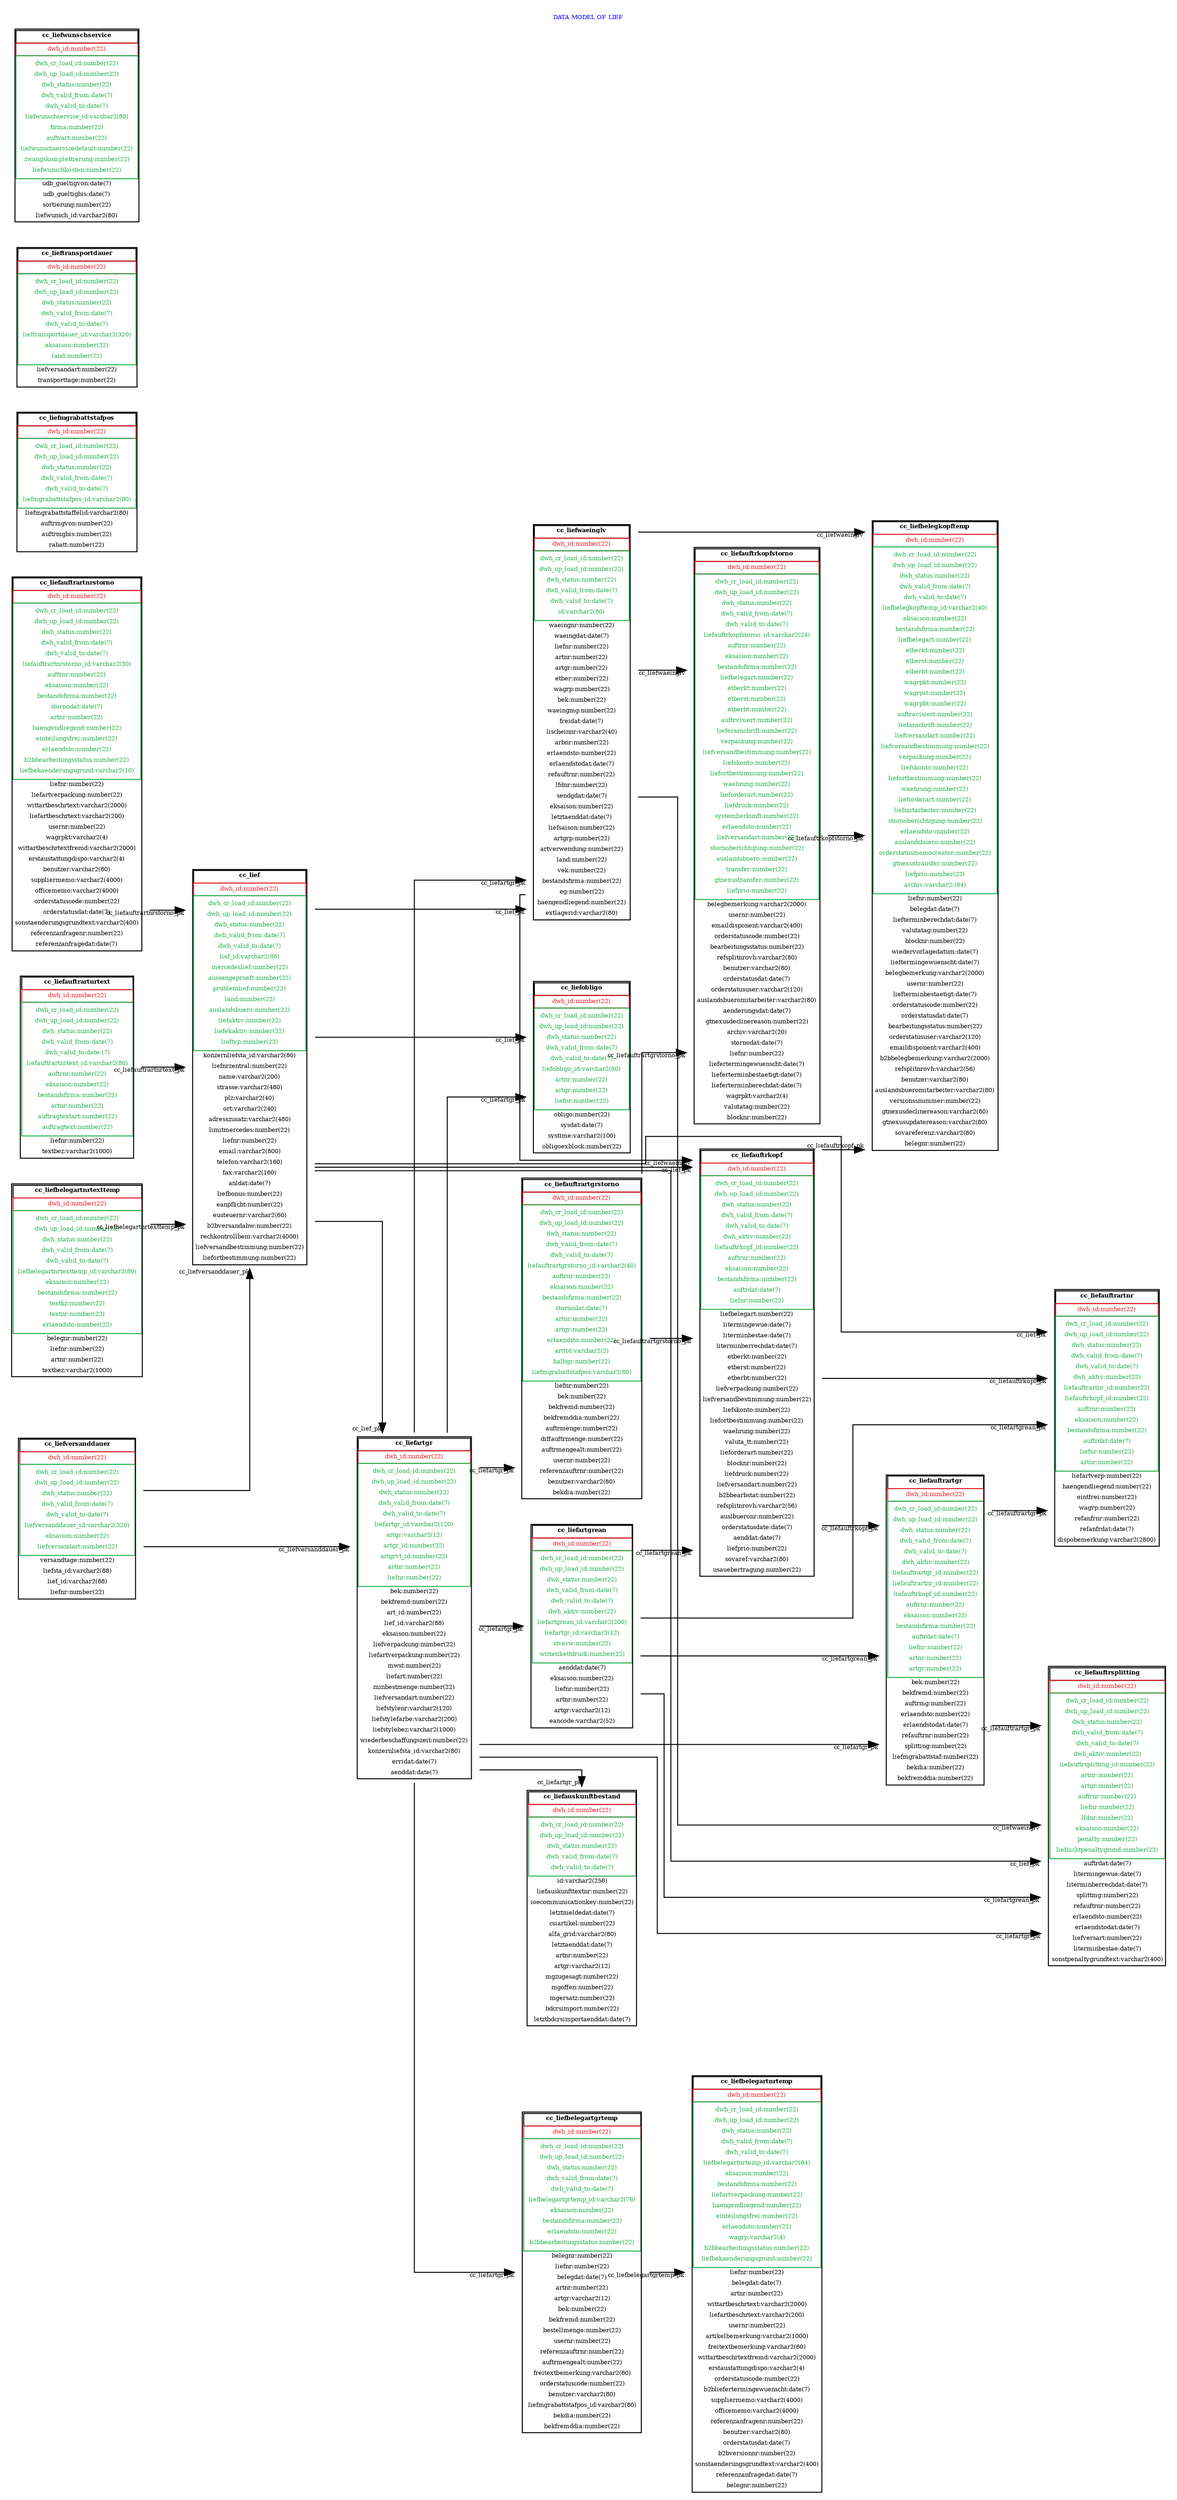 digraph LIEFBUSINESSUNIT1 {
	rankdir=LR splines=ortho
	labelloc=t
	label="\nDATA MODEL OF LIEF"
	fontsize=6
	fontcolor=blue
	cc_lief [label=<<TABLE BORDER="1" CELLBORDER="1" CELLSPACING="0" CELLPADDING="2">
                    <TR><TD COLSPAN="2"><FONT POINT-SIZE="6"><B>cc_lief</B></FONT></TD></TR>
                    <TR><TD COLSPAN="2" COLOR="#ED1C24"><FONT POINT-SIZE="6" COLOR="#ED1C24">dwh_id:number(22)</FONT></TD></TR>
                    <TR><TD COLSPAN="2" BORDER="1" COLOR="#22B14C"><TABLE BORDER="0" CELLBORDER="0" CELLSPACING="0"><TR><TD COLSPAN="2" BORDER="0"><FONT POINT-SIZE="6" COLOR="#22B14C">dwh_cr_load_id:number(22)</FONT></TD></TR><TR><TD COLSPAN="2" BORDER="0"><FONT POINT-SIZE="6" COLOR="#22B14C">dwh_up_load_id:number(22)</FONT></TD></TR><TR><TD COLSPAN="2" BORDER="0"><FONT POINT-SIZE="6" COLOR="#22B14C">dwh_status:number(22)</FONT></TD></TR><TR><TD COLSPAN="2" BORDER="0"><FONT POINT-SIZE="6" COLOR="#22B14C">dwh_valid_from:date(7)</FONT></TD></TR><TR><TD COLSPAN="2" BORDER="0"><FONT POINT-SIZE="6" COLOR="#22B14C">dwh_valid_to:date(7)</FONT></TD></TR><TR><TD COLSPAN="2" BORDER="0"><FONT POINT-SIZE="6" COLOR="#22B14C">lief_id:varchar2(88)</FONT></TD></TR><TR><TD COLSPAN="2" BORDER="0"><FONT POINT-SIZE="6" COLOR="#22B14C">mercedeslief:number(22)</FONT></TD></TR><TR><TD COLSPAN="2" BORDER="0"><FONT POINT-SIZE="6" COLOR="#22B14C">aussengeprueft:number(22)</FONT></TD></TR><TR><TD COLSPAN="2" BORDER="0"><FONT POINT-SIZE="6" COLOR="#22B14C">problemlief:number(22)</FONT></TD></TR><TR><TD COLSPAN="2" BORDER="0"><FONT POINT-SIZE="6" COLOR="#22B14C">land:number(22)</FONT></TD></TR><TR><TD COLSPAN="2" BORDER="0"><FONT POINT-SIZE="6" COLOR="#22B14C">auslandsbuero:number(22)</FONT></TD></TR><TR><TD COLSPAN="2" BORDER="0"><FONT POINT-SIZE="6" COLOR="#22B14C">liefaktiv:number(22)</FONT></TD></TR><TR><TD COLSPAN="2" BORDER="0"><FONT POINT-SIZE="6" COLOR="#22B14C">liefekaktiv:number(22)</FONT></TD></TR><TR><TD COLSPAN="2" BORDER="0"><FONT POINT-SIZE="6" COLOR="#22B14C">lieftyp:number(22)</FONT></TD></TR></TABLE></TD></TR><TR><TD COLSPAN="2" BORDER="0"><FONT POINT-SIZE="6">konzernliefsta_id:varchar2(80)</FONT></TD></TR><TR><TD COLSPAN="2" BORDER="0"><FONT POINT-SIZE="6">liefnrzentral:number(22)</FONT></TD></TR><TR><TD COLSPAN="2" BORDER="0"><FONT POINT-SIZE="6">name:varchar2(200)</FONT></TD></TR><TR><TD COLSPAN="2" BORDER="0"><FONT POINT-SIZE="6">strasse:varchar2(480)</FONT></TD></TR><TR><TD COLSPAN="2" BORDER="0"><FONT POINT-SIZE="6">plz:varchar2(40)</FONT></TD></TR><TR><TD COLSPAN="2" BORDER="0"><FONT POINT-SIZE="6">ort:varchar2(240)</FONT></TD></TR><TR><TD COLSPAN="2" BORDER="0"><FONT POINT-SIZE="6">adresszusatz:varchar2(480)</FONT></TD></TR><TR><TD COLSPAN="2" BORDER="0"><FONT POINT-SIZE="6">limitmercedes:number(22)</FONT></TD></TR><TR><TD COLSPAN="2" BORDER="0"><FONT POINT-SIZE="6">liefnr:number(22)</FONT></TD></TR><TR><TD COLSPAN="2" BORDER="0"><FONT POINT-SIZE="6">email:varchar2(800)</FONT></TD></TR><TR><TD COLSPAN="2" BORDER="0"><FONT POINT-SIZE="6">telefon:varchar2(160)</FONT></TD></TR><TR><TD COLSPAN="2" BORDER="0"><FONT POINT-SIZE="6">fax:varchar2(160)</FONT></TD></TR><TR><TD COLSPAN="2" BORDER="0"><FONT POINT-SIZE="6">anldat:date(7)</FONT></TD></TR><TR><TD COLSPAN="2" BORDER="0"><FONT POINT-SIZE="6">liefbonus:number(22)</FONT></TD></TR><TR><TD COLSPAN="2" BORDER="0"><FONT POINT-SIZE="6">eanpflicht:number(22)</FONT></TD></TR><TR><TD COLSPAN="2" BORDER="0"><FONT POINT-SIZE="6">eusteuernr:varchar2(60)</FONT></TD></TR><TR><TD COLSPAN="2" BORDER="0"><FONT POINT-SIZE="6">b2bversandabw:number(22)</FONT></TD></TR><TR><TD COLSPAN="2" BORDER="0"><FONT POINT-SIZE="6">rechkontrollbem:varchar2(4000)</FONT></TD></TR><TR><TD COLSPAN="2" BORDER="0"><FONT POINT-SIZE="6">liefversandbestimmung:number(22)</FONT></TD></TR><TR><TD COLSPAN="2" BORDER="0"><FONT POINT-SIZE="6">liefortbestimmung:number(22)</FONT></TD></TR></TABLE>> shape=plaintext]
	cc_liefartgr [label=<<TABLE BORDER="1" CELLBORDER="1" CELLSPACING="0" CELLPADDING="2">
                    <TR><TD COLSPAN="2"><FONT POINT-SIZE="6"><B>cc_liefartgr</B></FONT></TD></TR>
                    <TR><TD COLSPAN="2" COLOR="#ED1C24"><FONT POINT-SIZE="6" COLOR="#ED1C24">dwh_id:number(22)</FONT></TD></TR>
                    <TR><TD COLSPAN="2" BORDER="1" COLOR="#22B14C"><TABLE BORDER="0" CELLBORDER="0" CELLSPACING="0"><TR><TD COLSPAN="2" BORDER="0"><FONT POINT-SIZE="6" COLOR="#22B14C">dwh_cr_load_id:number(22)</FONT></TD></TR><TR><TD COLSPAN="2" BORDER="0"><FONT POINT-SIZE="6" COLOR="#22B14C">dwh_up_load_id:number(22)</FONT></TD></TR><TR><TD COLSPAN="2" BORDER="0"><FONT POINT-SIZE="6" COLOR="#22B14C">dwh_status:number(22)</FONT></TD></TR><TR><TD COLSPAN="2" BORDER="0"><FONT POINT-SIZE="6" COLOR="#22B14C">dwh_valid_from:date(7)</FONT></TD></TR><TR><TD COLSPAN="2" BORDER="0"><FONT POINT-SIZE="6" COLOR="#22B14C">dwh_valid_to:date(7)</FONT></TD></TR><TR><TD COLSPAN="2" BORDER="0"><FONT POINT-SIZE="6" COLOR="#22B14C">liefartgr_id:varchar2(120)</FONT></TD></TR><TR><TD COLSPAN="2" BORDER="0"><FONT POINT-SIZE="6" COLOR="#22B14C">artgr:varchar2(12)</FONT></TD></TR><TR><TD COLSPAN="2" BORDER="0"><FONT POINT-SIZE="6" COLOR="#22B14C">artgr_id:number(22)</FONT></TD></TR><TR><TD COLSPAN="2" BORDER="0"><FONT POINT-SIZE="6" COLOR="#22B14C">artgrvt_id:number(22)</FONT></TD></TR><TR><TD COLSPAN="2" BORDER="0"><FONT POINT-SIZE="6" COLOR="#22B14C">artnr:number(22)</FONT></TD></TR><TR><TD COLSPAN="2" BORDER="0"><FONT POINT-SIZE="6" COLOR="#22B14C">liefnr:number(22)</FONT></TD></TR></TABLE></TD></TR><TR><TD COLSPAN="2" BORDER="0"><FONT POINT-SIZE="6">bek:number(22)</FONT></TD></TR><TR><TD COLSPAN="2" BORDER="0"><FONT POINT-SIZE="6">bekfremd:number(22)</FONT></TD></TR><TR><TD COLSPAN="2" BORDER="0"><FONT POINT-SIZE="6">art_id:number(22)</FONT></TD></TR><TR><TD COLSPAN="2" BORDER="0"><FONT POINT-SIZE="6">lief_id:varchar2(88)</FONT></TD></TR><TR><TD COLSPAN="2" BORDER="0"><FONT POINT-SIZE="6">eksaison:number(22)</FONT></TD></TR><TR><TD COLSPAN="2" BORDER="0"><FONT POINT-SIZE="6">liefverpackung:number(22)</FONT></TD></TR><TR><TD COLSPAN="2" BORDER="0"><FONT POINT-SIZE="6">liefartverpackung:number(22)</FONT></TD></TR><TR><TD COLSPAN="2" BORDER="0"><FONT POINT-SIZE="6">mwst:number(22)</FONT></TD></TR><TR><TD COLSPAN="2" BORDER="0"><FONT POINT-SIZE="6">liefart:number(22)</FONT></TD></TR><TR><TD COLSPAN="2" BORDER="0"><FONT POINT-SIZE="6">minbestmenge:number(22)</FONT></TD></TR><TR><TD COLSPAN="2" BORDER="0"><FONT POINT-SIZE="6">liefversandart:number(22)</FONT></TD></TR><TR><TD COLSPAN="2" BORDER="0"><FONT POINT-SIZE="6">liefstylenr:varchar2(120)</FONT></TD></TR><TR><TD COLSPAN="2" BORDER="0"><FONT POINT-SIZE="6">liefstylefarbe:varchar2(200)</FONT></TD></TR><TR><TD COLSPAN="2" BORDER="0"><FONT POINT-SIZE="6">liefstylebez:varchar2(1000)</FONT></TD></TR><TR><TD COLSPAN="2" BORDER="0"><FONT POINT-SIZE="6">wiederbeschaffungszeit:number(22)</FONT></TD></TR><TR><TD COLSPAN="2" BORDER="0"><FONT POINT-SIZE="6">konzernliefsta_id:varchar2(80)</FONT></TD></TR><TR><TD COLSPAN="2" BORDER="0"><FONT POINT-SIZE="6">erridat:date(7)</FONT></TD></TR><TR><TD COLSPAN="2" BORDER="0"><FONT POINT-SIZE="6">aenddat:date(7)</FONT></TD></TR></TABLE>> shape=plaintext]
	cc_liefartgrean [label=<<TABLE BORDER="1" CELLBORDER="1" CELLSPACING="0" CELLPADDING="2">
                    <TR><TD COLSPAN="2"><FONT POINT-SIZE="6"><B>cc_liefartgrean</B></FONT></TD></TR>
                    <TR><TD COLSPAN="2" COLOR="#ED1C24"><FONT POINT-SIZE="6" COLOR="#ED1C24">dwh_id:number(22)</FONT></TD></TR>
                    <TR><TD COLSPAN="2" BORDER="1" COLOR="#22B14C"><TABLE BORDER="0" CELLBORDER="0" CELLSPACING="0"><TR><TD COLSPAN="2" BORDER="0"><FONT POINT-SIZE="6" COLOR="#22B14C">dwh_cr_load_id:number(22)</FONT></TD></TR><TR><TD COLSPAN="2" BORDER="0"><FONT POINT-SIZE="6" COLOR="#22B14C">dwh_up_load_id:number(22)</FONT></TD></TR><TR><TD COLSPAN="2" BORDER="0"><FONT POINT-SIZE="6" COLOR="#22B14C">dwh_status:number(22)</FONT></TD></TR><TR><TD COLSPAN="2" BORDER="0"><FONT POINT-SIZE="6" COLOR="#22B14C">dwh_valid_from:date(7)</FONT></TD></TR><TR><TD COLSPAN="2" BORDER="0"><FONT POINT-SIZE="6" COLOR="#22B14C">dwh_valid_to:date(7)</FONT></TD></TR><TR><TD COLSPAN="2" BORDER="0"><FONT POINT-SIZE="6" COLOR="#22B14C">dwh_aktiv:number(22)</FONT></TD></TR><TR><TD COLSPAN="2" BORDER="0"><FONT POINT-SIZE="6" COLOR="#22B14C">liefartgrean_id:varchar2(200)</FONT></TD></TR><TR><TD COLSPAN="2" BORDER="0"><FONT POINT-SIZE="6" COLOR="#22B14C">liefartgr_id:varchar2(12)</FONT></TD></TR><TR><TD COLSPAN="2" BORDER="0"><FONT POINT-SIZE="6" COLOR="#22B14C">stverw:number(22)</FONT></TD></TR><TR><TD COLSPAN="2" BORDER="0"><FONT POINT-SIZE="6" COLOR="#22B14C">wittetikettdruck:number(22)</FONT></TD></TR></TABLE></TD></TR><TR><TD COLSPAN="2" BORDER="0"><FONT POINT-SIZE="6">aenddat:date(7)</FONT></TD></TR><TR><TD COLSPAN="2" BORDER="0"><FONT POINT-SIZE="6">eksaison:number(22)</FONT></TD></TR><TR><TD COLSPAN="2" BORDER="0"><FONT POINT-SIZE="6">liefnr:number(22)</FONT></TD></TR><TR><TD COLSPAN="2" BORDER="0"><FONT POINT-SIZE="6">artnr:number(22)</FONT></TD></TR><TR><TD COLSPAN="2" BORDER="0"><FONT POINT-SIZE="6">artgr:varchar2(12)</FONT></TD></TR><TR><TD COLSPAN="2" BORDER="0"><FONT POINT-SIZE="6">eancode:varchar2(52)</FONT></TD></TR></TABLE>> shape=plaintext]
	cc_liefauftrartgr [label=<<TABLE BORDER="1" CELLBORDER="1" CELLSPACING="0" CELLPADDING="2">
                    <TR><TD COLSPAN="2"><FONT POINT-SIZE="6"><B>cc_liefauftrartgr</B></FONT></TD></TR>
                    <TR><TD COLSPAN="2" COLOR="#ED1C24"><FONT POINT-SIZE="6" COLOR="#ED1C24">dwh_id:number(22)</FONT></TD></TR>
                    <TR><TD COLSPAN="2" BORDER="1" COLOR="#22B14C"><TABLE BORDER="0" CELLBORDER="0" CELLSPACING="0"><TR><TD COLSPAN="2" BORDER="0"><FONT POINT-SIZE="6" COLOR="#22B14C">dwh_cr_load_id:number(22)</FONT></TD></TR><TR><TD COLSPAN="2" BORDER="0"><FONT POINT-SIZE="6" COLOR="#22B14C">dwh_up_load_id:number(22)</FONT></TD></TR><TR><TD COLSPAN="2" BORDER="0"><FONT POINT-SIZE="6" COLOR="#22B14C">dwh_status:number(22)</FONT></TD></TR><TR><TD COLSPAN="2" BORDER="0"><FONT POINT-SIZE="6" COLOR="#22B14C">dwh_valid_from:date(7)</FONT></TD></TR><TR><TD COLSPAN="2" BORDER="0"><FONT POINT-SIZE="6" COLOR="#22B14C">dwh_valid_to:date(7)</FONT></TD></TR><TR><TD COLSPAN="2" BORDER="0"><FONT POINT-SIZE="6" COLOR="#22B14C">dwh_aktiv:number(22)</FONT></TD></TR><TR><TD COLSPAN="2" BORDER="0"><FONT POINT-SIZE="6" COLOR="#22B14C">liefauftrartgr_id:number(22)</FONT></TD></TR><TR><TD COLSPAN="2" BORDER="0"><FONT POINT-SIZE="6" COLOR="#22B14C">liefauftrartnr_id:number(22)</FONT></TD></TR><TR><TD COLSPAN="2" BORDER="0"><FONT POINT-SIZE="6" COLOR="#22B14C">liefauftrkopf_id:number(22)</FONT></TD></TR><TR><TD COLSPAN="2" BORDER="0"><FONT POINT-SIZE="6" COLOR="#22B14C">auftrnr:number(22)</FONT></TD></TR><TR><TD COLSPAN="2" BORDER="0"><FONT POINT-SIZE="6" COLOR="#22B14C">eksaison:number(22)</FONT></TD></TR><TR><TD COLSPAN="2" BORDER="0"><FONT POINT-SIZE="6" COLOR="#22B14C">bestandsfirma:number(22)</FONT></TD></TR><TR><TD COLSPAN="2" BORDER="0"><FONT POINT-SIZE="6" COLOR="#22B14C">auftrdat:date(7)</FONT></TD></TR><TR><TD COLSPAN="2" BORDER="0"><FONT POINT-SIZE="6" COLOR="#22B14C">liefnr:number(22)</FONT></TD></TR><TR><TD COLSPAN="2" BORDER="0"><FONT POINT-SIZE="6" COLOR="#22B14C">artnr:number(22)</FONT></TD></TR><TR><TD COLSPAN="2" BORDER="0"><FONT POINT-SIZE="6" COLOR="#22B14C">artgr:number(22)</FONT></TD></TR></TABLE></TD></TR><TR><TD COLSPAN="2" BORDER="0"><FONT POINT-SIZE="6">bek:number(22)</FONT></TD></TR><TR><TD COLSPAN="2" BORDER="0"><FONT POINT-SIZE="6">bekfremd:number(22)</FONT></TD></TR><TR><TD COLSPAN="2" BORDER="0"><FONT POINT-SIZE="6">auftrmg:number(22)</FONT></TD></TR><TR><TD COLSPAN="2" BORDER="0"><FONT POINT-SIZE="6">erlaendsto:number(22)</FONT></TD></TR><TR><TD COLSPAN="2" BORDER="0"><FONT POINT-SIZE="6">erlaendstodat:date(7)</FONT></TD></TR><TR><TD COLSPAN="2" BORDER="0"><FONT POINT-SIZE="6">refauftrnr:number(22)</FONT></TD></TR><TR><TD COLSPAN="2" BORDER="0"><FONT POINT-SIZE="6">splitting:number(22)</FONT></TD></TR><TR><TD COLSPAN="2" BORDER="0"><FONT POINT-SIZE="6">liefmgrabattstaf:number(22)</FONT></TD></TR><TR><TD COLSPAN="2" BORDER="0"><FONT POINT-SIZE="6">bekdia:number(22)</FONT></TD></TR><TR><TD COLSPAN="2" BORDER="0"><FONT POINT-SIZE="6">bekfremddia:number(22)</FONT></TD></TR></TABLE>> shape=plaintext]
	cc_liefauftrartgrstorno [label=<<TABLE BORDER="1" CELLBORDER="1" CELLSPACING="0" CELLPADDING="2">
                    <TR><TD COLSPAN="2"><FONT POINT-SIZE="6"><B>cc_liefauftrartgrstorno</B></FONT></TD></TR>
                    <TR><TD COLSPAN="2" COLOR="#ED1C24"><FONT POINT-SIZE="6" COLOR="#ED1C24">dwh_id:number(22)</FONT></TD></TR>
                    <TR><TD COLSPAN="2" BORDER="1" COLOR="#22B14C"><TABLE BORDER="0" CELLBORDER="0" CELLSPACING="0"><TR><TD COLSPAN="2" BORDER="0"><FONT POINT-SIZE="6" COLOR="#22B14C">dwh_cr_load_id:number(22)</FONT></TD></TR><TR><TD COLSPAN="2" BORDER="0"><FONT POINT-SIZE="6" COLOR="#22B14C">dwh_up_load_id:number(22)</FONT></TD></TR><TR><TD COLSPAN="2" BORDER="0"><FONT POINT-SIZE="6" COLOR="#22B14C">dwh_status:number(22)</FONT></TD></TR><TR><TD COLSPAN="2" BORDER="0"><FONT POINT-SIZE="6" COLOR="#22B14C">dwh_valid_from:date(7)</FONT></TD></TR><TR><TD COLSPAN="2" BORDER="0"><FONT POINT-SIZE="6" COLOR="#22B14C">dwh_valid_to:date(7)</FONT></TD></TR><TR><TD COLSPAN="2" BORDER="0"><FONT POINT-SIZE="6" COLOR="#22B14C">liefauftrartgrstorno_id:varchar2(40)</FONT></TD></TR><TR><TD COLSPAN="2" BORDER="0"><FONT POINT-SIZE="6" COLOR="#22B14C">auftrnr:number(22)</FONT></TD></TR><TR><TD COLSPAN="2" BORDER="0"><FONT POINT-SIZE="6" COLOR="#22B14C">eksaison:number(22)</FONT></TD></TR><TR><TD COLSPAN="2" BORDER="0"><FONT POINT-SIZE="6" COLOR="#22B14C">bestandsfirma:number(22)</FONT></TD></TR><TR><TD COLSPAN="2" BORDER="0"><FONT POINT-SIZE="6" COLOR="#22B14C">stornodat:date(7)</FONT></TD></TR><TR><TD COLSPAN="2" BORDER="0"><FONT POINT-SIZE="6" COLOR="#22B14C">artnr:number(22)</FONT></TD></TR><TR><TD COLSPAN="2" BORDER="0"><FONT POINT-SIZE="6" COLOR="#22B14C">artgr:number(22)</FONT></TD></TR><TR><TD COLSPAN="2" BORDER="0"><FONT POINT-SIZE="6" COLOR="#22B14C">erlaendsto:number(22)</FONT></TD></TR><TR><TD COLSPAN="2" BORDER="0"><FONT POINT-SIZE="6" COLOR="#22B14C">arttot:varchar2(2)</FONT></TD></TR><TR><TD COLSPAN="2" BORDER="0"><FONT POINT-SIZE="6" COLOR="#22B14C">halbgr:number(22)</FONT></TD></TR><TR><TD COLSPAN="2" BORDER="0"><FONT POINT-SIZE="6" COLOR="#22B14C">liefmgrabattstafpos:varchar2(80)</FONT></TD></TR></TABLE></TD></TR><TR><TD COLSPAN="2" BORDER="0"><FONT POINT-SIZE="6">liefnr:number(22)</FONT></TD></TR><TR><TD COLSPAN="2" BORDER="0"><FONT POINT-SIZE="6">bek:number(22)</FONT></TD></TR><TR><TD COLSPAN="2" BORDER="0"><FONT POINT-SIZE="6">bekfremd:number(22)</FONT></TD></TR><TR><TD COLSPAN="2" BORDER="0"><FONT POINT-SIZE="6">bekfremddia:number(22)</FONT></TD></TR><TR><TD COLSPAN="2" BORDER="0"><FONT POINT-SIZE="6">auftrmenge:number(22)</FONT></TD></TR><TR><TD COLSPAN="2" BORDER="0"><FONT POINT-SIZE="6">diffauftrmenge:number(22)</FONT></TD></TR><TR><TD COLSPAN="2" BORDER="0"><FONT POINT-SIZE="6">auftrmengealt:number(22)</FONT></TD></TR><TR><TD COLSPAN="2" BORDER="0"><FONT POINT-SIZE="6">usernr:number(22)</FONT></TD></TR><TR><TD COLSPAN="2" BORDER="0"><FONT POINT-SIZE="6">referenzauftrnr:number(22)</FONT></TD></TR><TR><TD COLSPAN="2" BORDER="0"><FONT POINT-SIZE="6">benutzer:varchar2(80)</FONT></TD></TR><TR><TD COLSPAN="2" BORDER="0"><FONT POINT-SIZE="6">bekdia:number(22)</FONT></TD></TR></TABLE>> shape=plaintext]
	cc_liefauftrartnr [label=<<TABLE BORDER="1" CELLBORDER="1" CELLSPACING="0" CELLPADDING="2">
                    <TR><TD COLSPAN="2"><FONT POINT-SIZE="6"><B>cc_liefauftrartnr</B></FONT></TD></TR>
                    <TR><TD COLSPAN="2" COLOR="#ED1C24"><FONT POINT-SIZE="6" COLOR="#ED1C24">dwh_id:number(22)</FONT></TD></TR>
                    <TR><TD COLSPAN="2" BORDER="1" COLOR="#22B14C"><TABLE BORDER="0" CELLBORDER="0" CELLSPACING="0"><TR><TD COLSPAN="2" BORDER="0"><FONT POINT-SIZE="6" COLOR="#22B14C">dwh_cr_load_id:number(22)</FONT></TD></TR><TR><TD COLSPAN="2" BORDER="0"><FONT POINT-SIZE="6" COLOR="#22B14C">dwh_up_load_id:number(22)</FONT></TD></TR><TR><TD COLSPAN="2" BORDER="0"><FONT POINT-SIZE="6" COLOR="#22B14C">dwh_status:number(22)</FONT></TD></TR><TR><TD COLSPAN="2" BORDER="0"><FONT POINT-SIZE="6" COLOR="#22B14C">dwh_valid_from:date(7)</FONT></TD></TR><TR><TD COLSPAN="2" BORDER="0"><FONT POINT-SIZE="6" COLOR="#22B14C">dwh_valid_to:date(7)</FONT></TD></TR><TR><TD COLSPAN="2" BORDER="0"><FONT POINT-SIZE="6" COLOR="#22B14C">dwh_aktiv:number(22)</FONT></TD></TR><TR><TD COLSPAN="2" BORDER="0"><FONT POINT-SIZE="6" COLOR="#22B14C">liefauftrartnr_id:number(22)</FONT></TD></TR><TR><TD COLSPAN="2" BORDER="0"><FONT POINT-SIZE="6" COLOR="#22B14C">liefauftrkopf_id:number(22)</FONT></TD></TR><TR><TD COLSPAN="2" BORDER="0"><FONT POINT-SIZE="6" COLOR="#22B14C">auftrnr:number(22)</FONT></TD></TR><TR><TD COLSPAN="2" BORDER="0"><FONT POINT-SIZE="6" COLOR="#22B14C">eksaison:number(22)</FONT></TD></TR><TR><TD COLSPAN="2" BORDER="0"><FONT POINT-SIZE="6" COLOR="#22B14C">bestandsfirma:number(22)</FONT></TD></TR><TR><TD COLSPAN="2" BORDER="0"><FONT POINT-SIZE="6" COLOR="#22B14C">auftrdat:date(7)</FONT></TD></TR><TR><TD COLSPAN="2" BORDER="0"><FONT POINT-SIZE="6" COLOR="#22B14C">liefnr:number(22)</FONT></TD></TR><TR><TD COLSPAN="2" BORDER="0"><FONT POINT-SIZE="6" COLOR="#22B14C">artnr:number(22)</FONT></TD></TR></TABLE></TD></TR><TR><TD COLSPAN="2" BORDER="0"><FONT POINT-SIZE="6">liefartverp:number(22)</FONT></TD></TR><TR><TD COLSPAN="2" BORDER="0"><FONT POINT-SIZE="6">haengendliegend:number(22)</FONT></TD></TR><TR><TD COLSPAN="2" BORDER="0"><FONT POINT-SIZE="6">eintfrei:number(22)</FONT></TD></TR><TR><TD COLSPAN="2" BORDER="0"><FONT POINT-SIZE="6">wagrp:number(22)</FONT></TD></TR><TR><TD COLSPAN="2" BORDER="0"><FONT POINT-SIZE="6">refanfrnr:number(22)</FONT></TD></TR><TR><TD COLSPAN="2" BORDER="0"><FONT POINT-SIZE="6">refanfrdat:date(7)</FONT></TD></TR><TR><TD COLSPAN="2" BORDER="0"><FONT POINT-SIZE="6">dispobemerkung:varchar2(2800)</FONT></TD></TR></TABLE>> shape=plaintext]
	cc_liefauftrartnrstorno [label=<<TABLE BORDER="1" CELLBORDER="1" CELLSPACING="0" CELLPADDING="2">
                    <TR><TD COLSPAN="2"><FONT POINT-SIZE="6"><B>cc_liefauftrartnrstorno</B></FONT></TD></TR>
                    <TR><TD COLSPAN="2" COLOR="#ED1C24"><FONT POINT-SIZE="6" COLOR="#ED1C24">dwh_id:number(22)</FONT></TD></TR>
                    <TR><TD COLSPAN="2" BORDER="1" COLOR="#22B14C"><TABLE BORDER="0" CELLBORDER="0" CELLSPACING="0"><TR><TD COLSPAN="2" BORDER="0"><FONT POINT-SIZE="6" COLOR="#22B14C">dwh_cr_load_id:number(22)</FONT></TD></TR><TR><TD COLSPAN="2" BORDER="0"><FONT POINT-SIZE="6" COLOR="#22B14C">dwh_up_load_id:number(22)</FONT></TD></TR><TR><TD COLSPAN="2" BORDER="0"><FONT POINT-SIZE="6" COLOR="#22B14C">dwh_status:number(22)</FONT></TD></TR><TR><TD COLSPAN="2" BORDER="0"><FONT POINT-SIZE="6" COLOR="#22B14C">dwh_valid_from:date(7)</FONT></TD></TR><TR><TD COLSPAN="2" BORDER="0"><FONT POINT-SIZE="6" COLOR="#22B14C">dwh_valid_to:date(7)</FONT></TD></TR><TR><TD COLSPAN="2" BORDER="0"><FONT POINT-SIZE="6" COLOR="#22B14C">liefauftrartnrstorno_id:varchar2(30)</FONT></TD></TR><TR><TD COLSPAN="2" BORDER="0"><FONT POINT-SIZE="6" COLOR="#22B14C">auftrnr:number(22)</FONT></TD></TR><TR><TD COLSPAN="2" BORDER="0"><FONT POINT-SIZE="6" COLOR="#22B14C">eksaison:number(22)</FONT></TD></TR><TR><TD COLSPAN="2" BORDER="0"><FONT POINT-SIZE="6" COLOR="#22B14C">bestandsfirma:number(22)</FONT></TD></TR><TR><TD COLSPAN="2" BORDER="0"><FONT POINT-SIZE="6" COLOR="#22B14C">stornodat:date(7)</FONT></TD></TR><TR><TD COLSPAN="2" BORDER="0"><FONT POINT-SIZE="6" COLOR="#22B14C">artnr:number(22)</FONT></TD></TR><TR><TD COLSPAN="2" BORDER="0"><FONT POINT-SIZE="6" COLOR="#22B14C">haengendliegend:number(22)</FONT></TD></TR><TR><TD COLSPAN="2" BORDER="0"><FONT POINT-SIZE="6" COLOR="#22B14C">einteilungsfrei:number(22)</FONT></TD></TR><TR><TD COLSPAN="2" BORDER="0"><FONT POINT-SIZE="6" COLOR="#22B14C">erlaendsto:number(22)</FONT></TD></TR><TR><TD COLSPAN="2" BORDER="0"><FONT POINT-SIZE="6" COLOR="#22B14C">b2bbearbeitungsstatus:number(22)</FONT></TD></TR><TR><TD COLSPAN="2" BORDER="0"><FONT POINT-SIZE="6" COLOR="#22B14C">liefbekaenderungsgrund:varchar2(10)</FONT></TD></TR></TABLE></TD></TR><TR><TD COLSPAN="2" BORDER="0"><FONT POINT-SIZE="6">liefnr:number(22)</FONT></TD></TR><TR><TD COLSPAN="2" BORDER="0"><FONT POINT-SIZE="6">liefartverpackung:number(22)</FONT></TD></TR><TR><TD COLSPAN="2" BORDER="0"><FONT POINT-SIZE="6">wittartbeschrtext:varchar2(2000)</FONT></TD></TR><TR><TD COLSPAN="2" BORDER="0"><FONT POINT-SIZE="6">liefartbeschrtext:varchar2(200)</FONT></TD></TR><TR><TD COLSPAN="2" BORDER="0"><FONT POINT-SIZE="6">usernr:number(22)</FONT></TD></TR><TR><TD COLSPAN="2" BORDER="0"><FONT POINT-SIZE="6">wagrpkt:varchar2(4)</FONT></TD></TR><TR><TD COLSPAN="2" BORDER="0"><FONT POINT-SIZE="6">wittartbeschrtextfremd:varchar2(2000)</FONT></TD></TR><TR><TD COLSPAN="2" BORDER="0"><FONT POINT-SIZE="6">erstaustattungdispo:varchar2(4)</FONT></TD></TR><TR><TD COLSPAN="2" BORDER="0"><FONT POINT-SIZE="6">benutzer:varchar2(80)</FONT></TD></TR><TR><TD COLSPAN="2" BORDER="0"><FONT POINT-SIZE="6">suppliermemo:varchar2(4000)</FONT></TD></TR><TR><TD COLSPAN="2" BORDER="0"><FONT POINT-SIZE="6">officememo:varchar2(4000)</FONT></TD></TR><TR><TD COLSPAN="2" BORDER="0"><FONT POINT-SIZE="6">orderstatuscode:number(22)</FONT></TD></TR><TR><TD COLSPAN="2" BORDER="0"><FONT POINT-SIZE="6">orderstatusdat:date(7)</FONT></TD></TR><TR><TD COLSPAN="2" BORDER="0"><FONT POINT-SIZE="6">sonstaenderungsgrundtext:varchar2(400)</FONT></TD></TR><TR><TD COLSPAN="2" BORDER="0"><FONT POINT-SIZE="6">referenzanfragenr:number(22)</FONT></TD></TR><TR><TD COLSPAN="2" BORDER="0"><FONT POINT-SIZE="6">referenzanfragedat:date(7)</FONT></TD></TR></TABLE>> shape=plaintext]
	cc_liefauftrartnrtext [label=<<TABLE BORDER="1" CELLBORDER="1" CELLSPACING="0" CELLPADDING="2">
                    <TR><TD COLSPAN="2"><FONT POINT-SIZE="6"><B>cc_liefauftrartnrtext</B></FONT></TD></TR>
                    <TR><TD COLSPAN="2" COLOR="#ED1C24"><FONT POINT-SIZE="6" COLOR="#ED1C24">dwh_id:number(22)</FONT></TD></TR>
                    <TR><TD COLSPAN="2" BORDER="1" COLOR="#22B14C"><TABLE BORDER="0" CELLBORDER="0" CELLSPACING="0"><TR><TD COLSPAN="2" BORDER="0"><FONT POINT-SIZE="6" COLOR="#22B14C">dwh_cr_load_id:number(22)</FONT></TD></TR><TR><TD COLSPAN="2" BORDER="0"><FONT POINT-SIZE="6" COLOR="#22B14C">dwh_up_load_id:number(22)</FONT></TD></TR><TR><TD COLSPAN="2" BORDER="0"><FONT POINT-SIZE="6" COLOR="#22B14C">dwh_status:number(22)</FONT></TD></TR><TR><TD COLSPAN="2" BORDER="0"><FONT POINT-SIZE="6" COLOR="#22B14C">dwh_valid_from:date(7)</FONT></TD></TR><TR><TD COLSPAN="2" BORDER="0"><FONT POINT-SIZE="6" COLOR="#22B14C">dwh_valid_to:date:(7)</FONT></TD></TR><TR><TD COLSPAN="2" BORDER="0"><FONT POINT-SIZE="6" COLOR="#22B14C">liefauftrartnrtext_id:varchar2(80)</FONT></TD></TR><TR><TD COLSPAN="2" BORDER="0"><FONT POINT-SIZE="6" COLOR="#22B14C">auftrnr:number(22)</FONT></TD></TR><TR><TD COLSPAN="2" BORDER="0"><FONT POINT-SIZE="6" COLOR="#22B14C">eksaison:number(22)</FONT></TD></TR><TR><TD COLSPAN="2" BORDER="0"><FONT POINT-SIZE="6" COLOR="#22B14C">bestandsfirma:number(22)</FONT></TD></TR><TR><TD COLSPAN="2" BORDER="0"><FONT POINT-SIZE="6" COLOR="#22B14C">artnr:number(22)</FONT></TD></TR><TR><TD COLSPAN="2" BORDER="0"><FONT POINT-SIZE="6" COLOR="#22B14C">auftragtextart:number(22)</FONT></TD></TR><TR><TD COLSPAN="2" BORDER="0"><FONT POINT-SIZE="6" COLOR="#22B14C">auftragtext:number(22)</FONT></TD></TR></TABLE></TD></TR><TR><TD COLSPAN="2" BORDER="0"><FONT POINT-SIZE="6">liefnr:number(22)</FONT></TD></TR><TR><TD COLSPAN="2" BORDER="0"><FONT POINT-SIZE="6">textbez:varchar2(1000)</FONT></TD></TR></TABLE>> shape=plaintext]
	cc_liefauftrkopf [label=<<TABLE BORDER="1" CELLBORDER="1" CELLSPACING="0" CELLPADDING="2">
                    <TR><TD COLSPAN="2"><FONT POINT-SIZE="6"><B>cc_liefauftrkopf</B></FONT></TD></TR>
                    <TR><TD COLSPAN="2" COLOR="#ED1C24"><FONT POINT-SIZE="6" COLOR="#ED1C24">dwh_id:number(22)</FONT></TD></TR>
                    <TR><TD COLSPAN="2" BORDER="1" COLOR="#22B14C"><TABLE BORDER="0" CELLBORDER="0" CELLSPACING="0"><TR><TD COLSPAN="2" BORDER="0"><FONT POINT-SIZE="6" COLOR="#22B14C">dwh_cr_load_id:number(22)</FONT></TD></TR><TR><TD COLSPAN="2" BORDER="0"><FONT POINT-SIZE="6" COLOR="#22B14C">dwh_up_load_id:number(22)</FONT></TD></TR><TR><TD COLSPAN="2" BORDER="0"><FONT POINT-SIZE="6" COLOR="#22B14C">dwh_status:number(22)</FONT></TD></TR><TR><TD COLSPAN="2" BORDER="0"><FONT POINT-SIZE="6" COLOR="#22B14C">dwh_valid_from:date(7)</FONT></TD></TR><TR><TD COLSPAN="2" BORDER="0"><FONT POINT-SIZE="6" COLOR="#22B14C">dwh_valid_to:date(7)</FONT></TD></TR><TR><TD COLSPAN="2" BORDER="0"><FONT POINT-SIZE="6" COLOR="#22B14C">dwh_aktiv:number(22)</FONT></TD></TR><TR><TD COLSPAN="2" BORDER="0"><FONT POINT-SIZE="6" COLOR="#22B14C">liefauftrkopf_id:number(22)</FONT></TD></TR><TR><TD COLSPAN="2" BORDER="0"><FONT POINT-SIZE="6" COLOR="#22B14C">auftrnr:number(22)</FONT></TD></TR><TR><TD COLSPAN="2" BORDER="0"><FONT POINT-SIZE="6" COLOR="#22B14C">eksaison:number(22)</FONT></TD></TR><TR><TD COLSPAN="2" BORDER="0"><FONT POINT-SIZE="6" COLOR="#22B14C">bestandsfirma:number(22)</FONT></TD></TR><TR><TD COLSPAN="2" BORDER="0"><FONT POINT-SIZE="6" COLOR="#22B14C">auftrdat:date(7)</FONT></TD></TR><TR><TD COLSPAN="2" BORDER="0"><FONT POINT-SIZE="6" COLOR="#22B14C">liefnr:number(22)</FONT></TD></TR></TABLE></TD></TR><TR><TD COLSPAN="2" BORDER="0"><FONT POINT-SIZE="6">liefbelegart:number(22)</FONT></TD></TR><TR><TD COLSPAN="2" BORDER="0"><FONT POINT-SIZE="6">litermingewue:date(7)</FONT></TD></TR><TR><TD COLSPAN="2" BORDER="0"><FONT POINT-SIZE="6">literminbestae:date(7)</FONT></TD></TR><TR><TD COLSPAN="2" BORDER="0"><FONT POINT-SIZE="6">literminberrechdat:date(7)</FONT></TD></TR><TR><TD COLSPAN="2" BORDER="0"><FONT POINT-SIZE="6">etberkt:number(22)</FONT></TD></TR><TR><TD COLSPAN="2" BORDER="0"><FONT POINT-SIZE="6">etberst:number(22)</FONT></TD></TR><TR><TD COLSPAN="2" BORDER="0"><FONT POINT-SIZE="6">etberbt:number(22)</FONT></TD></TR><TR><TD COLSPAN="2" BORDER="0"><FONT POINT-SIZE="6">liefverpackung:number(22)</FONT></TD></TR><TR><TD COLSPAN="2" BORDER="0"><FONT POINT-SIZE="6">liefversandbestimmung:number(22)</FONT></TD></TR><TR><TD COLSPAN="2" BORDER="0"><FONT POINT-SIZE="6">liefskonto:number(22)</FONT></TD></TR><TR><TD COLSPAN="2" BORDER="0"><FONT POINT-SIZE="6">liefortbestimmung:number(22)</FONT></TD></TR><TR><TD COLSPAN="2" BORDER="0"><FONT POINT-SIZE="6">waehrung:number(22)</FONT></TD></TR><TR><TD COLSPAN="2" BORDER="0"><FONT POINT-SIZE="6">valuta_tt:number(22)</FONT></TD></TR><TR><TD COLSPAN="2" BORDER="0"><FONT POINT-SIZE="6">lieforderart:number(22)</FONT></TD></TR><TR><TD COLSPAN="2" BORDER="0"><FONT POINT-SIZE="6">blocknr:number(22)</FONT></TD></TR><TR><TD COLSPAN="2" BORDER="0"><FONT POINT-SIZE="6">liefdruck:number(22)</FONT></TD></TR><TR><TD COLSPAN="2" BORDER="0"><FONT POINT-SIZE="6">liefversandart:number(22)</FONT></TD></TR><TR><TD COLSPAN="2" BORDER="0"><FONT POINT-SIZE="6">b2bbearbstat:number(22)</FONT></TD></TR><TR><TD COLSPAN="2" BORDER="0"><FONT POINT-SIZE="6">refsplitnrovh:varchar2(56)</FONT></TD></TR><TR><TD COLSPAN="2" BORDER="0"><FONT POINT-SIZE="6">auslbueronr:number(22)</FONT></TD></TR><TR><TD COLSPAN="2" BORDER="0"><FONT POINT-SIZE="6">orderstatusdate:date(7)</FONT></TD></TR><TR><TD COLSPAN="2" BORDER="0"><FONT POINT-SIZE="6">aenddat:date(7)</FONT></TD></TR><TR><TD COLSPAN="2" BORDER="0"><FONT POINT-SIZE="6">liefprio:number(22)</FONT></TD></TR><TR><TD COLSPAN="2" BORDER="0"><FONT POINT-SIZE="6">sovaref:varchar2(80)</FONT></TD></TR><TR><TD COLSPAN="2" BORDER="0"><FONT POINT-SIZE="6">usauebertragung:number(22)</FONT></TD></TR></TABLE>> shape=plaintext]
	cc_liefauftrkopfstorno [label=<<TABLE BORDER="1" CELLBORDER="1" CELLSPACING="0" CELLPADDING="2">
                    <TR><TD COLSPAN="2"><FONT POINT-SIZE="6"><B>cc_liefauftrkopfstorno</B></FONT></TD></TR>
                    <TR><TD COLSPAN="2" COLOR="#ED1C24"><FONT POINT-SIZE="6" COLOR="#ED1C24">dwh_id:number(22)</FONT></TD></TR>
                    <TR><TD COLSPAN="2" BORDER="1" COLOR="#22B14C"><TABLE BORDER="0" CELLBORDER="0" CELLSPACING="0"><TR><TD COLSPAN="2" BORDER="0"><FONT POINT-SIZE="6" COLOR="#22B14C">dwh_cr_load_id:number(22)</FONT></TD></TR><TR><TD COLSPAN="2" BORDER="0"><FONT POINT-SIZE="6" COLOR="#22B14C">dwh_up_load_id:number(22)</FONT></TD></TR><TR><TD COLSPAN="2" BORDER="0"><FONT POINT-SIZE="6" COLOR="#22B14C">dwh_status:number(22)</FONT></TD></TR><TR><TD COLSPAN="2" BORDER="0"><FONT POINT-SIZE="6" COLOR="#22B14C">dwh_valid_from:date(7)</FONT></TD></TR><TR><TD COLSPAN="2" BORDER="0"><FONT POINT-SIZE="6" COLOR="#22B14C">dwh_valid_to:date(7)</FONT></TD></TR><TR><TD COLSPAN="2" BORDER="0"><FONT POINT-SIZE="6" COLOR="#22B14C">liefauftrkopfstorno_id:varchar2(24)</FONT></TD></TR><TR><TD COLSPAN="2" BORDER="0"><FONT POINT-SIZE="6" COLOR="#22B14C">auftrnr:number(22)</FONT></TD></TR><TR><TD COLSPAN="2" BORDER="0"><FONT POINT-SIZE="6" COLOR="#22B14C">eksaison:number(22)</FONT></TD></TR><TR><TD COLSPAN="2" BORDER="0"><FONT POINT-SIZE="6" COLOR="#22B14C">bestandsfirma:number(22)</FONT></TD></TR><TR><TD COLSPAN="2" BORDER="0"><FONT POINT-SIZE="6" COLOR="#22B14C">liefbelegart:number(22)</FONT></TD></TR><TR><TD COLSPAN="2" BORDER="0"><FONT POINT-SIZE="6" COLOR="#22B14C">etberkt:number(22)</FONT></TD></TR><TR><TD COLSPAN="2" BORDER="0"><FONT POINT-SIZE="6" COLOR="#22B14C">etberst:number(22)</FONT></TD></TR><TR><TD COLSPAN="2" BORDER="0"><FONT POINT-SIZE="6" COLOR="#22B14C">etberbt:number(22)</FONT></TD></TR><TR><TD COLSPAN="2" BORDER="0"><FONT POINT-SIZE="6" COLOR="#22B14C">auftrvisiert:number(22)</FONT></TD></TR><TR><TD COLSPAN="2" BORDER="0"><FONT POINT-SIZE="6" COLOR="#22B14C">lieferanschrift:number(22)</FONT></TD></TR><TR><TD COLSPAN="2" BORDER="0"><FONT POINT-SIZE="6" COLOR="#22B14C">verpackung:number(22)</FONT></TD></TR><TR><TD COLSPAN="2" BORDER="0"><FONT POINT-SIZE="6" COLOR="#22B14C">liefversandbestimmung:number(22)</FONT></TD></TR><TR><TD COLSPAN="2" BORDER="0"><FONT POINT-SIZE="6" COLOR="#22B14C">liefskonto:number(22)</FONT></TD></TR><TR><TD COLSPAN="2" BORDER="0"><FONT POINT-SIZE="6" COLOR="#22B14C">liefortbestimmung:number(22)</FONT></TD></TR><TR><TD COLSPAN="2" BORDER="0"><FONT POINT-SIZE="6" COLOR="#22B14C">waehrung:number(22)</FONT></TD></TR><TR><TD COLSPAN="2" BORDER="0"><FONT POINT-SIZE="6" COLOR="#22B14C">lieforderart:number(22)</FONT></TD></TR><TR><TD COLSPAN="2" BORDER="0"><FONT POINT-SIZE="6" COLOR="#22B14C">liefdruck:number(22)</FONT></TD></TR><TR><TD COLSPAN="2" BORDER="0"><FONT POINT-SIZE="6" COLOR="#22B14C">systemherkunft:number(22)</FONT></TD></TR><TR><TD COLSPAN="2" BORDER="0"><FONT POINT-SIZE="6" COLOR="#22B14C">erlaendsto:number(22)</FONT></TD></TR><TR><TD COLSPAN="2" BORDER="0"><FONT POINT-SIZE="6" COLOR="#22B14C">liefversandart:number(22)</FONT></TD></TR><TR><TD COLSPAN="2" BORDER="0"><FONT POINT-SIZE="6" COLOR="#22B14C">stornoberichtigung:number(22)</FONT></TD></TR><TR><TD COLSPAN="2" BORDER="0"><FONT POINT-SIZE="6" COLOR="#22B14C">auslandsbuero:number(22)</FONT></TD></TR><TR><TD COLSPAN="2" BORDER="0"><FONT POINT-SIZE="6" COLOR="#22B14C">transfer:number(22)</FONT></TD></TR><TR><TD COLSPAN="2" BORDER="0"><FONT POINT-SIZE="6" COLOR="#22B14C">gtnexustransfer:number(22)</FONT></TD></TR><TR><TD COLSPAN="2" BORDER="0"><FONT POINT-SIZE="6" COLOR="#22B14C">liefprio:number(22)</FONT></TD></TR></TABLE></TD></TR><TR><TD COLSPAN="2" BORDER="0"><FONT POINT-SIZE="6">belegbemerkung:varchar2(2000)</FONT></TD></TR><TR><TD COLSPAN="2" BORDER="0"><FONT POINT-SIZE="6">usernr:number(22)</FONT></TD></TR><TR><TD COLSPAN="2" BORDER="0"><FONT POINT-SIZE="6">emaildisponent:varchar2(400)</FONT></TD></TR><TR><TD COLSPAN="2" BORDER="0"><FONT POINT-SIZE="6">orderstatuscode:number(22)</FONT></TD></TR><TR><TD COLSPAN="2" BORDER="0"><FONT POINT-SIZE="6">bearbeitungsstatus:number(22)</FONT></TD></TR><TR><TD COLSPAN="2" BORDER="0"><FONT POINT-SIZE="6">refsplitnrovh:varchar2(80)</FONT></TD></TR><TR><TD COLSPAN="2" BORDER="0"><FONT POINT-SIZE="6">benutzer:varchar2(80)</FONT></TD></TR><TR><TD COLSPAN="2" BORDER="0"><FONT POINT-SIZE="6">orderstatusdat:date(7)</FONT></TD></TR><TR><TD COLSPAN="2" BORDER="0"><FONT POINT-SIZE="6">orderstatususer:varchar2(120)</FONT></TD></TR><TR><TD COLSPAN="2" BORDER="0"><FONT POINT-SIZE="6">auslandsbueromitarbeiter:varchar2(80)</FONT></TD></TR><TR><TD COLSPAN="2" BORDER="0"><FONT POINT-SIZE="6">aenderungsdat:date(7)</FONT></TD></TR><TR><TD COLSPAN="2" BORDER="0"><FONT POINT-SIZE="6">gtnexusdeclinereason:number(22)</FONT></TD></TR><TR><TD COLSPAN="2" BORDER="0"><FONT POINT-SIZE="6">archiv:varchar2(20)</FONT></TD></TR><TR><TD COLSPAN="2" BORDER="0"><FONT POINT-SIZE="6">stornodat:date(7)</FONT></TD></TR><TR><TD COLSPAN="2" BORDER="0"><FONT POINT-SIZE="6">liefnr:number(22)</FONT></TD></TR><TR><TD COLSPAN="2" BORDER="0"><FONT POINT-SIZE="6">liefertermingewuenscht:date(7)</FONT></TD></TR><TR><TD COLSPAN="2" BORDER="0"><FONT POINT-SIZE="6">lieferterminbestaetigt:date(7)</FONT></TD></TR><TR><TD COLSPAN="2" BORDER="0"><FONT POINT-SIZE="6">lieferterminberechdat:date(7)</FONT></TD></TR><TR><TD COLSPAN="2" BORDER="0"><FONT POINT-SIZE="6">wagrpkt:varchar2(4)</FONT></TD></TR><TR><TD COLSPAN="2" BORDER="0"><FONT POINT-SIZE="6">valutatag:number(22)</FONT></TD></TR><TR><TD COLSPAN="2" BORDER="0"><FONT POINT-SIZE="6">blocknr:number(22)</FONT></TD></TR></TABLE>> shape=plaintext]
	cc_liefauftrsplitting [label=<<TABLE BORDER="1" CELLBORDER="1" CELLSPACING="0" CELLPADDING="2">
                    <TR><TD COLSPAN="2"><FONT POINT-SIZE="6"><B>cc_liefauftrsplitting</B></FONT></TD></TR>
                    <TR><TD COLSPAN="2" COLOR="#ED1C24"><FONT POINT-SIZE="6" COLOR="#ED1C24">dwh_id:number(22)</FONT></TD></TR>
                    <TR><TD COLSPAN="2" BORDER="1" COLOR="#22B14C"><TABLE BORDER="0" CELLBORDER="0" CELLSPACING="0"><TR><TD COLSPAN="2" BORDER="0"><FONT POINT-SIZE="6" COLOR="#22B14C">dwh_cr_load_id:number(22)</FONT></TD></TR><TR><TD COLSPAN="2" BORDER="0"><FONT POINT-SIZE="6" COLOR="#22B14C">dwh_up_load_id:number(22)</FONT></TD></TR><TR><TD COLSPAN="2" BORDER="0"><FONT POINT-SIZE="6" COLOR="#22B14C">dwh_status:number(22)</FONT></TD></TR><TR><TD COLSPAN="2" BORDER="0"><FONT POINT-SIZE="6" COLOR="#22B14C">dwh_valid_from:date(7)</FONT></TD></TR><TR><TD COLSPAN="2" BORDER="0"><FONT POINT-SIZE="6" COLOR="#22B14C">dwh_valid_to:date(7)</FONT></TD></TR><TR><TD COLSPAN="2" BORDER="0"><FONT POINT-SIZE="6" COLOR="#22B14C">dwh_aktiv:number(22)</FONT></TD></TR><TR><TD COLSPAN="2" BORDER="0"><FONT POINT-SIZE="6" COLOR="#22B14C">liefauftrsplitting_id:number(22)</FONT></TD></TR><TR><TD COLSPAN="2" BORDER="0"><FONT POINT-SIZE="6" COLOR="#22B14C">artnr:number(22)</FONT></TD></TR><TR><TD COLSPAN="2" BORDER="0"><FONT POINT-SIZE="6" COLOR="#22B14C">artgr:number(22)</FONT></TD></TR><TR><TD COLSPAN="2" BORDER="0"><FONT POINT-SIZE="6" COLOR="#22B14C">auftrnr:number(22)</FONT></TD></TR><TR><TD COLSPAN="2" BORDER="0"><FONT POINT-SIZE="6" COLOR="#22B14C">liefnr:number(22)</FONT></TD></TR><TR><TD COLSPAN="2" BORDER="0"><FONT POINT-SIZE="6" COLOR="#22B14C">lfdnr:number(22)</FONT></TD></TR><TR><TD COLSPAN="2" BORDER="0"><FONT POINT-SIZE="6" COLOR="#22B14C">eksaison:number(22)</FONT></TD></TR><TR><TD COLSPAN="2" BORDER="0"><FONT POINT-SIZE="6" COLOR="#22B14C">penalty:number(22)</FONT></TD></TR><TR><TD COLSPAN="2" BORDER="0"><FONT POINT-SIZE="6" COLOR="#22B14C">liefnichtpenaltygrund:number(22)</FONT></TD></TR></TABLE></TD></TR><TR><TD COLSPAN="2" BORDER="0"><FONT POINT-SIZE="6">auftrdat:date(7)</FONT></TD></TR><TR><TD COLSPAN="2" BORDER="0"><FONT POINT-SIZE="6">litermingewue:date(7)</FONT></TD></TR><TR><TD COLSPAN="2" BORDER="0"><FONT POINT-SIZE="6">literminberrechdat:date(7)</FONT></TD></TR><TR><TD COLSPAN="2" BORDER="0"><FONT POINT-SIZE="6">splittmg:number(22)</FONT></TD></TR><TR><TD COLSPAN="2" BORDER="0"><FONT POINT-SIZE="6">refauftrnr:number(22)</FONT></TD></TR><TR><TD COLSPAN="2" BORDER="0"><FONT POINT-SIZE="6">erlaendsto:number(22)</FONT></TD></TR><TR><TD COLSPAN="2" BORDER="0"><FONT POINT-SIZE="6">erlaendstodat:date(7)</FONT></TD></TR><TR><TD COLSPAN="2" BORDER="0"><FONT POINT-SIZE="6">liefversart:number(22)</FONT></TD></TR><TR><TD COLSPAN="2" BORDER="0"><FONT POINT-SIZE="6">literminbestae:date(7)</FONT></TD></TR><TR><TD COLSPAN="2" BORDER="0"><FONT POINT-SIZE="6">sonstpenaltygrundtext:varchar2(400)</FONT></TD></TR></TABLE>> shape=plaintext]
	cc_liefauskunftbestand [label=<<TABLE BORDER="1" CELLBORDER="1" CELLSPACING="0" CELLPADDING="2">
                    <TR><TD COLSPAN="2"><FONT POINT-SIZE="6"><B>cc_liefauskunftbestand</B></FONT></TD></TR>
                    <TR><TD COLSPAN="2" COLOR="#ED1C24"><FONT POINT-SIZE="6" COLOR="#ED1C24">dwh_id:number(22)</FONT></TD></TR>
                    <TR><TD COLSPAN="2" BORDER="1" COLOR="#22B14C"><TABLE BORDER="0" CELLBORDER="0" CELLSPACING="0"><TR><TD COLSPAN="2" BORDER="0"><FONT POINT-SIZE="6" COLOR="#22B14C">dwh_cr_load_id:number(22)</FONT></TD></TR><TR><TD COLSPAN="2" BORDER="0"><FONT POINT-SIZE="6" COLOR="#22B14C">dwh_up_load_id:number(22)</FONT></TD></TR><TR><TD COLSPAN="2" BORDER="0"><FONT POINT-SIZE="6" COLOR="#22B14C">dwh_status:number(22)</FONT></TD></TR><TR><TD COLSPAN="2" BORDER="0"><FONT POINT-SIZE="6" COLOR="#22B14C">dwh_valid_from:date(7)</FONT></TD></TR><TR><TD COLSPAN="2" BORDER="0"><FONT POINT-SIZE="6" COLOR="#22B14C">dwh_valid_to:date(7)</FONT></TD></TR></TABLE></TD></TR><TR><TD COLSPAN="2" BORDER="0"><FONT POINT-SIZE="6">id:varchar2(256)</FONT></TD></TR><TR><TD COLSPAN="2" BORDER="0"><FONT POINT-SIZE="6">liefauskunfttextnr:number(22)</FONT></TD></TR><TR><TD COLSPAN="2" BORDER="0"><FONT POINT-SIZE="6">ioecommunicationkey:number(22)</FONT></TD></TR><TR><TD COLSPAN="2" BORDER="0"><FONT POINT-SIZE="6">letztmeldedat:date(7)</FONT></TD></TR><TR><TD COLSPAN="2" BORDER="0"><FONT POINT-SIZE="6">csiartikel:number(22)</FONT></TD></TR><TR><TD COLSPAN="2" BORDER="0"><FONT POINT-SIZE="6">alfa_grid:varchar2(80)</FONT></TD></TR><TR><TD COLSPAN="2" BORDER="0"><FONT POINT-SIZE="6">letztaenddat:date(7)</FONT></TD></TR><TR><TD COLSPAN="2" BORDER="0"><FONT POINT-SIZE="6">artnr:number(22)</FONT></TD></TR><TR><TD COLSPAN="2" BORDER="0"><FONT POINT-SIZE="6">artgr:varchar2(12)</FONT></TD></TR><TR><TD COLSPAN="2" BORDER="0"><FONT POINT-SIZE="6">mgzugesagt:number(22)</FONT></TD></TR><TR><TD COLSPAN="2" BORDER="0"><FONT POINT-SIZE="6">mgoffen:number(22)</FONT></TD></TR><TR><TD COLSPAN="2" BORDER="0"><FONT POINT-SIZE="6">mgersatz:number(22)</FONT></TD></TR><TR><TD COLSPAN="2" BORDER="0"><FONT POINT-SIZE="6">bdcrsimport:number(22)</FONT></TD></TR><TR><TD COLSPAN="2" BORDER="0"><FONT POINT-SIZE="6">letztbdcrsimportaenddat:date(7)</FONT></TD></TR></TABLE>> shape=plaintext]
	cc_liefbelegartgrtemp [label=<<TABLE BORDER="1" CELLBORDER="1" CELLSPACING="0" CELLPADDING="2">
                    <TR><TD COLSPAN="2"><FONT POINT-SIZE="6"><B>cc_liefbelegartgrtemp</B></FONT></TD></TR>
                    <TR><TD COLSPAN="2" COLOR="#ED1C24"><FONT POINT-SIZE="6" COLOR="#ED1C24">dwh_id:number(22)</FONT></TD></TR>
                    <TR><TD COLSPAN="2" BORDER="1" COLOR="#22B14C"><TABLE BORDER="0" CELLBORDER="0" CELLSPACING="0"><TR><TD COLSPAN="2" BORDER="0"><FONT POINT-SIZE="6" COLOR="#22B14C">dwh_cr_load_id:number(22)</FONT></TD></TR><TR><TD COLSPAN="2" BORDER="0"><FONT POINT-SIZE="6" COLOR="#22B14C">dwh_up_load_id:number(22)</FONT></TD></TR><TR><TD COLSPAN="2" BORDER="0"><FONT POINT-SIZE="6" COLOR="#22B14C">dwh_status:number(22)</FONT></TD></TR><TR><TD COLSPAN="2" BORDER="0"><FONT POINT-SIZE="6" COLOR="#22B14C">dwh_valid_from:date(7)</FONT></TD></TR><TR><TD COLSPAN="2" BORDER="0"><FONT POINT-SIZE="6" COLOR="#22B14C">dwh_valid_to:date(7)</FONT></TD></TR><TR><TD COLSPAN="2" BORDER="0"><FONT POINT-SIZE="6" COLOR="#22B14C">liefbelegartgrtemp_id:varchar2(76)</FONT></TD></TR><TR><TD COLSPAN="2" BORDER="0"><FONT POINT-SIZE="6" COLOR="#22B14C">eksaison:number(22)</FONT></TD></TR><TR><TD COLSPAN="2" BORDER="0"><FONT POINT-SIZE="6" COLOR="#22B14C">bestandsfirma:number(22)</FONT></TD></TR><TR><TD COLSPAN="2" BORDER="0"><FONT POINT-SIZE="6" COLOR="#22B14C">erlaendsto:number(22)</FONT></TD></TR><TR><TD COLSPAN="2" BORDER="0"><FONT POINT-SIZE="6" COLOR="#22B14C">b2bbearbeitungsstatus:number(22)</FONT></TD></TR></TABLE></TD></TR><TR><TD COLSPAN="2" BORDER="0"><FONT POINT-SIZE="6">belegnr:number(22)</FONT></TD></TR><TR><TD COLSPAN="2" BORDER="0"><FONT POINT-SIZE="6">liefnr:number(22)</FONT></TD></TR><TR><TD COLSPAN="2" BORDER="0"><FONT POINT-SIZE="6">belegdat:date(7)</FONT></TD></TR><TR><TD COLSPAN="2" BORDER="0"><FONT POINT-SIZE="6">artnr:number(22)</FONT></TD></TR><TR><TD COLSPAN="2" BORDER="0"><FONT POINT-SIZE="6">artgr:varchar2(12)</FONT></TD></TR><TR><TD COLSPAN="2" BORDER="0"><FONT POINT-SIZE="6">bek:number(22)</FONT></TD></TR><TR><TD COLSPAN="2" BORDER="0"><FONT POINT-SIZE="6">bekfremd:number(22)</FONT></TD></TR><TR><TD COLSPAN="2" BORDER="0"><FONT POINT-SIZE="6">bestellmenge:number(22)</FONT></TD></TR><TR><TD COLSPAN="2" BORDER="0"><FONT POINT-SIZE="6">usernr:number(22)</FONT></TD></TR><TR><TD COLSPAN="2" BORDER="0"><FONT POINT-SIZE="6">referenzauftrnr:number(22)</FONT></TD></TR><TR><TD COLSPAN="2" BORDER="0"><FONT POINT-SIZE="6">auftrmengealt:number(22)</FONT></TD></TR><TR><TD COLSPAN="2" BORDER="0"><FONT POINT-SIZE="6">freitextbemerkung:varchar2(60)</FONT></TD></TR><TR><TD COLSPAN="2" BORDER="0"><FONT POINT-SIZE="6">orderstatuscode:number(22)</FONT></TD></TR><TR><TD COLSPAN="2" BORDER="0"><FONT POINT-SIZE="6">benutzer:varchar2(80)</FONT></TD></TR><TR><TD COLSPAN="2" BORDER="0"><FONT POINT-SIZE="6">liefmgrabattstafpos_id:varchar2(80)</FONT></TD></TR><TR><TD COLSPAN="2" BORDER="0"><FONT POINT-SIZE="6">bekdia:number(22)</FONT></TD></TR><TR><TD COLSPAN="2" BORDER="0"><FONT POINT-SIZE="6">bekfremddia:number(22)</FONT></TD></TR></TABLE>> shape=plaintext]
	cc_liefbelegartnrtemp [label=<<TABLE BORDER="1" CELLBORDER="1" CELLSPACING="0" CELLPADDING="2">
                    <TR><TD COLSPAN="2"><FONT POINT-SIZE="6"><B>cc_liefbelegartnrtemp</B></FONT></TD></TR>
                    <TR><TD COLSPAN="2" COLOR="#ED1C24"><FONT POINT-SIZE="6" COLOR="#ED1C24">dwh_id:number(22)</FONT></TD></TR>
                    <TR><TD COLSPAN="2" BORDER="1" COLOR="#22B14C"><TABLE BORDER="0" CELLBORDER="0" CELLSPACING="0"><TR><TD COLSPAN="2" BORDER="0"><FONT POINT-SIZE="6" COLOR="#22B14C">dwh_cr_load_id:number(22)</FONT></TD></TR><TR><TD COLSPAN="2" BORDER="0"><FONT POINT-SIZE="6" COLOR="#22B14C">dwh_up_load_id:number(22)</FONT></TD></TR><TR><TD COLSPAN="2" BORDER="0"><FONT POINT-SIZE="6" COLOR="#22B14C">dwh_status:number(22)</FONT></TD></TR><TR><TD COLSPAN="2" BORDER="0"><FONT POINT-SIZE="6" COLOR="#22B14C">dwh_valid_from:date(7)</FONT></TD></TR><TR><TD COLSPAN="2" BORDER="0"><FONT POINT-SIZE="6" COLOR="#22B14C">dwh_valid_to:date(7)</FONT></TD></TR><TR><TD COLSPAN="2" BORDER="0"><FONT POINT-SIZE="6" COLOR="#22B14C">liefbelegartnrtemp_id:varchar2(64)</FONT></TD></TR><TR><TD COLSPAN="2" BORDER="0"><FONT POINT-SIZE="6" COLOR="#22B14C">eksaison:number(22)</FONT></TD></TR><TR><TD COLSPAN="2" BORDER="0"><FONT POINT-SIZE="6" COLOR="#22B14C">bestandsfirma:number(22)</FONT></TD></TR><TR><TD COLSPAN="2" BORDER="0"><FONT POINT-SIZE="6" COLOR="#22B14C">liefartverpackung:number(22)</FONT></TD></TR><TR><TD COLSPAN="2" BORDER="0"><FONT POINT-SIZE="6" COLOR="#22B14C">haengendliegend:number(22)</FONT></TD></TR><TR><TD COLSPAN="2" BORDER="0"><FONT POINT-SIZE="6" COLOR="#22B14C">einteilungsfrei:number(22)</FONT></TD></TR><TR><TD COLSPAN="2" BORDER="0"><FONT POINT-SIZE="6" COLOR="#22B14C">erlaendsto:number(22)</FONT></TD></TR><TR><TD COLSPAN="2" BORDER="0"><FONT POINT-SIZE="6" COLOR="#22B14C">wagrp:varchar2(4)</FONT></TD></TR><TR><TD COLSPAN="2" BORDER="0"><FONT POINT-SIZE="6" COLOR="#22B14C">b2bbearbeitungsstatus:number(22)</FONT></TD></TR><TR><TD COLSPAN="2" BORDER="0"><FONT POINT-SIZE="6" COLOR="#22B14C">liefbekaenderungsgrund:number(22)</FONT></TD></TR></TABLE></TD></TR><TR><TD COLSPAN="2" BORDER="0"><FONT POINT-SIZE="6">liefnr:number(22)</FONT></TD></TR><TR><TD COLSPAN="2" BORDER="0"><FONT POINT-SIZE="6">belegdat:date(7)</FONT></TD></TR><TR><TD COLSPAN="2" BORDER="0"><FONT POINT-SIZE="6">artnr:number(22)</FONT></TD></TR><TR><TD COLSPAN="2" BORDER="0"><FONT POINT-SIZE="6">wittartbeschrtext:varchar2(2000)</FONT></TD></TR><TR><TD COLSPAN="2" BORDER="0"><FONT POINT-SIZE="6">liefartbeschrtext:varchar2(200)</FONT></TD></TR><TR><TD COLSPAN="2" BORDER="0"><FONT POINT-SIZE="6">usernr:number(22)</FONT></TD></TR><TR><TD COLSPAN="2" BORDER="0"><FONT POINT-SIZE="6">artikelbemerkung:varchar2(1000)</FONT></TD></TR><TR><TD COLSPAN="2" BORDER="0"><FONT POINT-SIZE="6">freitextbemerkung:varchar2(60)</FONT></TD></TR><TR><TD COLSPAN="2" BORDER="0"><FONT POINT-SIZE="6">wittartbeschrtextfremd:varchar2(2000)</FONT></TD></TR><TR><TD COLSPAN="2" BORDER="0"><FONT POINT-SIZE="6">erstaustattungdispo:varchar2(4)</FONT></TD></TR><TR><TD COLSPAN="2" BORDER="0"><FONT POINT-SIZE="6">orderstatuscode:number(22)</FONT></TD></TR><TR><TD COLSPAN="2" BORDER="0"><FONT POINT-SIZE="6">b2bliefertermingewuenscht:date(7)</FONT></TD></TR><TR><TD COLSPAN="2" BORDER="0"><FONT POINT-SIZE="6">suppliermemo:varchar2(4000)</FONT></TD></TR><TR><TD COLSPAN="2" BORDER="0"><FONT POINT-SIZE="6">officememo:varchar2(4000)</FONT></TD></TR><TR><TD COLSPAN="2" BORDER="0"><FONT POINT-SIZE="6">referenzanfragenr:number(22)</FONT></TD></TR><TR><TD COLSPAN="2" BORDER="0"><FONT POINT-SIZE="6">benutzer:varchar2(80)</FONT></TD></TR><TR><TD COLSPAN="2" BORDER="0"><FONT POINT-SIZE="6">orderstatusdat:date(7)</FONT></TD></TR><TR><TD COLSPAN="2" BORDER="0"><FONT POINT-SIZE="6">b2bversionnr:number(22)</FONT></TD></TR><TR><TD COLSPAN="2" BORDER="0"><FONT POINT-SIZE="6">sonstaenderungsgrundtext:varchar2(400)</FONT></TD></TR><TR><TD COLSPAN="2" BORDER="0"><FONT POINT-SIZE="6">referenzanfragedat:date(7)</FONT></TD></TR><TR><TD COLSPAN="2" BORDER="0"><FONT POINT-SIZE="6">belegnr:number(22)</FONT></TD></TR></TABLE>> shape=plaintext]
	cc_liefbelegartnrtexttemp [label=<<TABLE BORDER="1" CELLBORDER="1" CELLSPACING="0" CELLPADDING="2">
                    <TR><TD COLSPAN="2"><FONT POINT-SIZE="6"><B>cc_liefbelegartnrtexttemp</B></FONT></TD></TR>
                    <TR><TD COLSPAN="2" COLOR="#ED1C24"><FONT POINT-SIZE="6" COLOR="#ED1C24">dwh_id:number(22)</FONT></TD></TR>
                    <TR><TD COLSPAN="2" BORDER="1" COLOR="#22B14C"><TABLE BORDER="0" CELLBORDER="0" CELLSPACING="0"><TR><TD COLSPAN="2" BORDER="0"><FONT POINT-SIZE="6" COLOR="#22B14C">dwh_cr_load_id:number(22)</FONT></TD></TR><TR><TD COLSPAN="2" BORDER="0"><FONT POINT-SIZE="6" COLOR="#22B14C">dwh_up_load_id:number(22)</FONT></TD></TR><TR><TD COLSPAN="2" BORDER="0"><FONT POINT-SIZE="6" COLOR="#22B14C">dwh_status:number(22)</FONT></TD></TR><TR><TD COLSPAN="2" BORDER="0"><FONT POINT-SIZE="6" COLOR="#22B14C">dwh_valid_from:date(7)</FONT></TD></TR><TR><TD COLSPAN="2" BORDER="0"><FONT POINT-SIZE="6" COLOR="#22B14C">dwh_valid_to:date(7)</FONT></TD></TR><TR><TD COLSPAN="2" BORDER="0"><FONT POINT-SIZE="6" COLOR="#22B14C">liefbelegartnrtexttemp_id:varchar2(80)</FONT></TD></TR><TR><TD COLSPAN="2" BORDER="0"><FONT POINT-SIZE="6" COLOR="#22B14C">eksaison:number(22)</FONT></TD></TR><TR><TD COLSPAN="2" BORDER="0"><FONT POINT-SIZE="6" COLOR="#22B14C">bestandsfirma:number(22)</FONT></TD></TR><TR><TD COLSPAN="2" BORDER="0"><FONT POINT-SIZE="6" COLOR="#22B14C">textkz:number(22)</FONT></TD></TR><TR><TD COLSPAN="2" BORDER="0"><FONT POINT-SIZE="6" COLOR="#22B14C">textnr:number(22)</FONT></TD></TR><TR><TD COLSPAN="2" BORDER="0"><FONT POINT-SIZE="6" COLOR="#22B14C">erlaendsto:number(22)</FONT></TD></TR></TABLE></TD></TR><TR><TD COLSPAN="2" BORDER="0"><FONT POINT-SIZE="6">belegnr:number(22)</FONT></TD></TR><TR><TD COLSPAN="2" BORDER="0"><FONT POINT-SIZE="6">liefnr:number(22)</FONT></TD></TR><TR><TD COLSPAN="2" BORDER="0"><FONT POINT-SIZE="6">artnr:number(22)</FONT></TD></TR><TR><TD COLSPAN="2" BORDER="0"><FONT POINT-SIZE="6">textbez:varchar2(1000)</FONT></TD></TR></TABLE>> shape=plaintext]
	cc_liefbelegkopftemp [label=<<TABLE BORDER="1" CELLBORDER="1" CELLSPACING="0" CELLPADDING="2">
                    <TR><TD COLSPAN="2"><FONT POINT-SIZE="6"><B>cc_liefbelegkopftemp</B></FONT></TD></TR>
                    <TR><TD COLSPAN="2" COLOR="#ED1C24"><FONT POINT-SIZE="6" COLOR="#ED1C24">dwh_id:number(22)</FONT></TD></TR>
                    <TR><TD COLSPAN="2" BORDER="1" COLOR="#22B14C"><TABLE BORDER="0" CELLBORDER="0" CELLSPACING="0"><TR><TD COLSPAN="2" BORDER="0"><FONT POINT-SIZE="6" COLOR="#22B14C">dwh_cr_load_id:number(22)</FONT></TD></TR><TR><TD COLSPAN="2" BORDER="0"><FONT POINT-SIZE="6" COLOR="#22B14C">dwh_up_load_id:number(22)</FONT></TD></TR><TR><TD COLSPAN="2" BORDER="0"><FONT POINT-SIZE="6" COLOR="#22B14C">dwh_status:number(22)</FONT></TD></TR><TR><TD COLSPAN="2" BORDER="0"><FONT POINT-SIZE="6" COLOR="#22B14C">dwh_valid_from:date(7)</FONT></TD></TR><TR><TD COLSPAN="2" BORDER="0"><FONT POINT-SIZE="6" COLOR="#22B14C">dwh_valid_to:date(7)</FONT></TD></TR><TR><TD COLSPAN="2" BORDER="0"><FONT POINT-SIZE="6" COLOR="#22B14C">liefbelegkopftemp_id:varchar2(40)</FONT></TD></TR><TR><TD COLSPAN="2" BORDER="0"><FONT POINT-SIZE="6" COLOR="#22B14C">eksaison:number(22)</FONT></TD></TR><TR><TD COLSPAN="2" BORDER="0"><FONT POINT-SIZE="6" COLOR="#22B14C">bestandsfirma:number(22)</FONT></TD></TR><TR><TD COLSPAN="2" BORDER="0"><FONT POINT-SIZE="6" COLOR="#22B14C">liefbelegart:number(22)</FONT></TD></TR><TR><TD COLSPAN="2" BORDER="0"><FONT POINT-SIZE="6" COLOR="#22B14C">etberkt:number(22)</FONT></TD></TR><TR><TD COLSPAN="2" BORDER="0"><FONT POINT-SIZE="6" COLOR="#22B14C">etberst:number(22)</FONT></TD></TR><TR><TD COLSPAN="2" BORDER="0"><FONT POINT-SIZE="6" COLOR="#22B14C">etberbt:number(22)</FONT></TD></TR><TR><TD COLSPAN="2" BORDER="0"><FONT POINT-SIZE="6" COLOR="#22B14C">wagrpkt:number(22)</FONT></TD></TR><TR><TD COLSPAN="2" BORDER="0"><FONT POINT-SIZE="6" COLOR="#22B14C">wagrpst:number(22)</FONT></TD></TR><TR><TD COLSPAN="2" BORDER="0"><FONT POINT-SIZE="6" COLOR="#22B14C">wagrpbt:number(22)</FONT></TD></TR><TR><TD COLSPAN="2" BORDER="0"><FONT POINT-SIZE="6" COLOR="#22B14C">auftravisiert:number(22)</FONT></TD></TR><TR><TD COLSPAN="2" BORDER="0"><FONT POINT-SIZE="6" COLOR="#22B14C">liefanschrift:number(22)</FONT></TD></TR><TR><TD COLSPAN="2" BORDER="0"><FONT POINT-SIZE="6" COLOR="#22B14C">liefversandart:number(22)</FONT></TD></TR><TR><TD COLSPAN="2" BORDER="0"><FONT POINT-SIZE="6" COLOR="#22B14C">liefversandbestimmung:number(22)</FONT></TD></TR><TR><TD COLSPAN="2" BORDER="0"><FONT POINT-SIZE="6" COLOR="#22B14C">verpackung:number(22)</FONT></TD></TR><TR><TD COLSPAN="2" BORDER="0"><FONT POINT-SIZE="6" COLOR="#22B14C">liefskonto:number(22)</FONT></TD></TR><TR><TD COLSPAN="2" BORDER="0"><FONT POINT-SIZE="6" COLOR="#22B14C">liefortbestimmung:number(22)</FONT></TD></TR><TR><TD COLSPAN="2" BORDER="0"><FONT POINT-SIZE="6" COLOR="#22B14C">waehrung:number(22)</FONT></TD></TR><TR><TD COLSPAN="2" BORDER="0"><FONT POINT-SIZE="6" COLOR="#22B14C">lieforderart:number(22)</FONT></TD></TR><TR><TD COLSPAN="2" BORDER="0"><FONT POINT-SIZE="6" COLOR="#22B14C">liefmitarbeiter:number(22)</FONT></TD></TR><TR><TD COLSPAN="2" BORDER="0"><FONT POINT-SIZE="6" COLOR="#22B14C">stornoberichtigung:number(22)</FONT></TD></TR><TR><TD COLSPAN="2" BORDER="0"><FONT POINT-SIZE="6" COLOR="#22B14C">erlaendsto:number(22)</FONT></TD></TR><TR><TD COLSPAN="2" BORDER="0"><FONT POINT-SIZE="6" COLOR="#22B14C">auslandsbuero:number(22)</FONT></TD></TR><TR><TD COLSPAN="2" BORDER="0"><FONT POINT-SIZE="6" COLOR="#22B14C">orderstatusmemocreator:number(22)</FONT></TD></TR><TR><TD COLSPAN="2" BORDER="0"><FONT POINT-SIZE="6" COLOR="#22B14C">gtnexustransfer:number(22)</FONT></TD></TR><TR><TD COLSPAN="2" BORDER="0"><FONT POINT-SIZE="6" COLOR="#22B14C">liefprio:number(22)</FONT></TD></TR><TR><TD COLSPAN="2" BORDER="0"><FONT POINT-SIZE="6" COLOR="#22B14C">archiv:varchar2:(64)</FONT></TD></TR></TABLE></TD></TR><TR><TD COLSPAN="2" BORDER="0"><FONT POINT-SIZE="6">liefnr:number(22)</FONT></TD></TR><TR><TD COLSPAN="2" BORDER="0"><FONT POINT-SIZE="6">belegdat:date(7)</FONT></TD></TR><TR><TD COLSPAN="2" BORDER="0"><FONT POINT-SIZE="6">liefterminberechdat:date(7)</FONT></TD></TR><TR><TD COLSPAN="2" BORDER="0"><FONT POINT-SIZE="6">valutatag:number(22)</FONT></TD></TR><TR><TD COLSPAN="2" BORDER="0"><FONT POINT-SIZE="6">blocknr:number(22)</FONT></TD></TR><TR><TD COLSPAN="2" BORDER="0"><FONT POINT-SIZE="6">wiedervorlagedatum:date(7)</FONT></TD></TR><TR><TD COLSPAN="2" BORDER="0"><FONT POINT-SIZE="6">lieftermingewuenscht:date(7)</FONT></TD></TR><TR><TD COLSPAN="2" BORDER="0"><FONT POINT-SIZE="6">belegbemerkung:varchar2(2000)</FONT></TD></TR><TR><TD COLSPAN="2" BORDER="0"><FONT POINT-SIZE="6">usernr:number(22)</FONT></TD></TR><TR><TD COLSPAN="2" BORDER="0"><FONT POINT-SIZE="6">liefterminbestaetigt:date(7)</FONT></TD></TR><TR><TD COLSPAN="2" BORDER="0"><FONT POINT-SIZE="6">orderstatuscode:number(22)</FONT></TD></TR><TR><TD COLSPAN="2" BORDER="0"><FONT POINT-SIZE="6">orderstatusdat:date(7)</FONT></TD></TR><TR><TD COLSPAN="2" BORDER="0"><FONT POINT-SIZE="6">bearbeitungsstatus:number(22)</FONT></TD></TR><TR><TD COLSPAN="2" BORDER="0"><FONT POINT-SIZE="6">orderstatususer:varchar2(120)</FONT></TD></TR><TR><TD COLSPAN="2" BORDER="0"><FONT POINT-SIZE="6">emaildisponent:varchar2(400)</FONT></TD></TR><TR><TD COLSPAN="2" BORDER="0"><FONT POINT-SIZE="6">b2bbelegbemerkung:varchar2(2000)</FONT></TD></TR><TR><TD COLSPAN="2" BORDER="0"><FONT POINT-SIZE="6">refsplitnrovh:varchar2(56)</FONT></TD></TR><TR><TD COLSPAN="2" BORDER="0"><FONT POINT-SIZE="6">benutzer:varchar2(80)</FONT></TD></TR><TR><TD COLSPAN="2" BORDER="0"><FONT POINT-SIZE="6">auslandsbueromitarbeiter:varchar2(80)</FONT></TD></TR><TR><TD COLSPAN="2" BORDER="0"><FONT POINT-SIZE="6">versionssnummer:number(22)</FONT></TD></TR><TR><TD COLSPAN="2" BORDER="0"><FONT POINT-SIZE="6">gtnexusdeclinereason:varchar2(80)</FONT></TD></TR><TR><TD COLSPAN="2" BORDER="0"><FONT POINT-SIZE="6">gtnexusupdatereason:varchar2(80)</FONT></TD></TR><TR><TD COLSPAN="2" BORDER="0"><FONT POINT-SIZE="6">sovareferenz:varchar2(80)</FONT></TD></TR><TR><TD COLSPAN="2" BORDER="0"><FONT POINT-SIZE="6">belegnr:number(22)</FONT></TD></TR></TABLE>> shape=plaintext]
	cc_liefmgrabattstafpos [label=<<TABLE BORDER="1" CELLBORDER="1" CELLSPACING="0" CELLPADDING="2">
                    <TR><TD COLSPAN="2"><FONT POINT-SIZE="6"><B>cc_liefmgrabattstafpos</B></FONT></TD></TR>
                    <TR><TD COLSPAN="2" COLOR="#ED1C24"><FONT POINT-SIZE="6" COLOR="#ED1C24">dwh_id:number(22)</FONT></TD></TR>
                    <TR><TD COLSPAN="2" BORDER="1" COLOR="#22B14C"><TABLE BORDER="0" CELLBORDER="0" CELLSPACING="0"><TR><TD COLSPAN="2" BORDER="0"><FONT POINT-SIZE="6" COLOR="#22B14C">dwh_cr_load_id:number(22)</FONT></TD></TR><TR><TD COLSPAN="2" BORDER="0"><FONT POINT-SIZE="6" COLOR="#22B14C">dwh_up_load_id:number(22)</FONT></TD></TR><TR><TD COLSPAN="2" BORDER="0"><FONT POINT-SIZE="6" COLOR="#22B14C">dwh_status:number(22)</FONT></TD></TR><TR><TD COLSPAN="2" BORDER="0"><FONT POINT-SIZE="6" COLOR="#22B14C">dwh_valid_from:date(7)</FONT></TD></TR><TR><TD COLSPAN="2" BORDER="0"><FONT POINT-SIZE="6" COLOR="#22B14C">dwh_valid_to:date(7)</FONT></TD></TR><TR><TD COLSPAN="2" BORDER="0"><FONT POINT-SIZE="6" COLOR="#22B14C">liefmgrabattstafpos_id:varchar2(80)</FONT></TD></TR></TABLE></TD></TR><TR><TD COLSPAN="2" BORDER="0"><FONT POINT-SIZE="6">liefmgrabattstaffelid:varchar2(80)</FONT></TD></TR><TR><TD COLSPAN="2" BORDER="0"><FONT POINT-SIZE="6">auftrmgvon:number(22)</FONT></TD></TR><TR><TD COLSPAN="2" BORDER="0"><FONT POINT-SIZE="6">auftrmgbis:number(22)</FONT></TD></TR><TR><TD COLSPAN="2" BORDER="0"><FONT POINT-SIZE="6">rabatt:number(22)</FONT></TD></TR></TABLE>> shape=plaintext]
	cc_liefobligo [label=<<TABLE BORDER="1" CELLBORDER="1" CELLSPACING="0" CELLPADDING="2">
                    <TR><TD COLSPAN="2"><FONT POINT-SIZE="6"><B>cc_liefobligo</B></FONT></TD></TR>
                    <TR><TD COLSPAN="2" COLOR="#ED1C24"><FONT POINT-SIZE="6" COLOR="#ED1C24">dwh_id:number(22)</FONT></TD></TR>
                    <TR><TD COLSPAN="2" BORDER="1" COLOR="#22B14C"><TABLE BORDER="0" CELLBORDER="0" CELLSPACING="0"><TR><TD COLSPAN="2" BORDER="0"><FONT POINT-SIZE="6" COLOR="#22B14C">dwh_cr_load_id:number(22)</FONT></TD></TR><TR><TD COLSPAN="2" BORDER="0"><FONT POINT-SIZE="6" COLOR="#22B14C">dwh_up_load_id:number(22)</FONT></TD></TR><TR><TD COLSPAN="2" BORDER="0"><FONT POINT-SIZE="6" COLOR="#22B14C">dwh_status:number(22)</FONT></TD></TR><TR><TD COLSPAN="2" BORDER="0"><FONT POINT-SIZE="6" COLOR="#22B14C">dwh_valid_from:date(7)</FONT></TD></TR><TR><TD COLSPAN="2" BORDER="0"><FONT POINT-SIZE="6" COLOR="#22B14C">dwh_valid_to:date(7)</FONT></TD></TR><TR><TD COLSPAN="2" BORDER="0"><FONT POINT-SIZE="6" COLOR="#22B14C">liefobligo_id:varchar2(60)</FONT></TD></TR><TR><TD COLSPAN="2" BORDER="0"><FONT POINT-SIZE="6" COLOR="#22B14C">artnr:number(22)</FONT></TD></TR><TR><TD COLSPAN="2" BORDER="0"><FONT POINT-SIZE="6" COLOR="#22B14C">artgr:number(22)</FONT></TD></TR><TR><TD COLSPAN="2" BORDER="0"><FONT POINT-SIZE="6" COLOR="#22B14C">liefnr:number(22)</FONT></TD></TR></TABLE></TD></TR><TR><TD COLSPAN="2" BORDER="0"><FONT POINT-SIZE="6">obligo:number(22)</FONT></TD></TR><TR><TD COLSPAN="2" BORDER="0"><FONT POINT-SIZE="6">sysdat:date(7)</FONT></TD></TR><TR><TD COLSPAN="2" BORDER="0"><FONT POINT-SIZE="6">systime:varchar2(100)</FONT></TD></TR><TR><TD COLSPAN="2" BORDER="0"><FONT POINT-SIZE="6">obligoexblock:number(22)</FONT></TD></TR></TABLE>> shape=plaintext]
	cc_lieftransportdauer [label=<<TABLE BORDER="1" CELLBORDER="1" CELLSPACING="0" CELLPADDING="2">
                    <TR><TD COLSPAN="2"><FONT POINT-SIZE="6"><B>cc_lieftransportdauer</B></FONT></TD></TR>
                    <TR><TD COLSPAN="2" COLOR="#ED1C24"><FONT POINT-SIZE="6" COLOR="#ED1C24">dwh_id:number(22)</FONT></TD></TR>
                    <TR><TD COLSPAN="2" BORDER="1" COLOR="#22B14C"><TABLE BORDER="0" CELLBORDER="0" CELLSPACING="0"><TR><TD COLSPAN="2" BORDER="0"><FONT POINT-SIZE="6" COLOR="#22B14C">dwh_cr_load_id:number(22)</FONT></TD></TR><TR><TD COLSPAN="2" BORDER="0"><FONT POINT-SIZE="6" COLOR="#22B14C">dwh_up_load_id:number(22)</FONT></TD></TR><TR><TD COLSPAN="2" BORDER="0"><FONT POINT-SIZE="6" COLOR="#22B14C">dwh_status:number(22)</FONT></TD></TR><TR><TD COLSPAN="2" BORDER="0"><FONT POINT-SIZE="6" COLOR="#22B14C">dwh_valid_from:date(7)</FONT></TD></TR><TR><TD COLSPAN="2" BORDER="0"><FONT POINT-SIZE="6" COLOR="#22B14C">dwh_valid_to:date(7)</FONT></TD></TR><TR><TD COLSPAN="2" BORDER="0"><FONT POINT-SIZE="6" COLOR="#22B14C">lieftransportdauer_id:varchar2(320)</FONT></TD></TR><TR><TD COLSPAN="2" BORDER="0"><FONT POINT-SIZE="6" COLOR="#22B14C">eksaison:number(22)</FONT></TD></TR><TR><TD COLSPAN="2" BORDER="0"><FONT POINT-SIZE="6" COLOR="#22B14C">land:number(22)</FONT></TD></TR></TABLE></TD></TR><TR><TD COLSPAN="2" BORDER="0"><FONT POINT-SIZE="6">liefversandart:number(22)</FONT></TD></TR><TR><TD COLSPAN="2" BORDER="0"><FONT POINT-SIZE="6">transporttage:number(22)</FONT></TD></TR></TABLE>> shape=plaintext]
	cc_liefversanddauer [label=<<TABLE BORDER="1" CELLBORDER="1" CELLSPACING="0" CELLPADDING="2">
                    <TR><TD COLSPAN="2"><FONT POINT-SIZE="6"><B>cc_liefversanddauer</B></FONT></TD></TR>
                    <TR><TD COLSPAN="2" COLOR="#ED1C24"><FONT POINT-SIZE="6" COLOR="#ED1C24">dwh_id:number(22)</FONT></TD></TR>
                    <TR><TD COLSPAN="2" BORDER="1" COLOR="#22B14C"><TABLE BORDER="0" CELLBORDER="0" CELLSPACING="0"><TR><TD COLSPAN="2" BORDER="0"><FONT POINT-SIZE="6" COLOR="#22B14C">dwh_cr_load_id:number(22)</FONT></TD></TR><TR><TD COLSPAN="2" BORDER="0"><FONT POINT-SIZE="6" COLOR="#22B14C">dwh_up_load_id:number(22)</FONT></TD></TR><TR><TD COLSPAN="2" BORDER="0"><FONT POINT-SIZE="6" COLOR="#22B14C">dwh_status:number(22)</FONT></TD></TR><TR><TD COLSPAN="2" BORDER="0"><FONT POINT-SIZE="6" COLOR="#22B14C">dwh_valid_from:date(7)</FONT></TD></TR><TR><TD COLSPAN="2" BORDER="0"><FONT POINT-SIZE="6" COLOR="#22B14C">dwh_valid_to:date(7)</FONT></TD></TR><TR><TD COLSPAN="2" BORDER="0"><FONT POINT-SIZE="6" COLOR="#22B14C">liefversanddauer_id:varchar2(320)</FONT></TD></TR><TR><TD COLSPAN="2" BORDER="0"><FONT POINT-SIZE="6" COLOR="#22B14C">eksaison:number(22)</FONT></TD></TR><TR><TD COLSPAN="2" BORDER="0"><FONT POINT-SIZE="6" COLOR="#22B14C">liefversandart:number(22)</FONT></TD></TR></TABLE></TD></TR><TR><TD COLSPAN="2" BORDER="0"><FONT POINT-SIZE="6">versandtage:number(22)</FONT></TD></TR><TR><TD COLSPAN="2" BORDER="0"><FONT POINT-SIZE="6">liefsta_id:varchar2(88)</FONT></TD></TR><TR><TD COLSPAN="2" BORDER="0"><FONT POINT-SIZE="6">lief_id:varchar2(88)</FONT></TD></TR><TR><TD COLSPAN="2" BORDER="0"><FONT POINT-SIZE="6">liefnr:number(22)</FONT></TD></TR></TABLE>> shape=plaintext]
	cc_liefwaeinglv [label=<<TABLE BORDER="1" CELLBORDER="1" CELLSPACING="0" CELLPADDING="2">
                    <TR><TD COLSPAN="2"><FONT POINT-SIZE="6"><B>cc_liefwaeinglv</B></FONT></TD></TR>
                    <TR><TD COLSPAN="2" COLOR="#ED1C24"><FONT POINT-SIZE="6" COLOR="#ED1C24">dwh_id:number(22)</FONT></TD></TR>
                    <TR><TD COLSPAN="2" BORDER="1" COLOR="#22B14C"><TABLE BORDER="0" CELLBORDER="0" CELLSPACING="0"><TR><TD COLSPAN="2" BORDER="0"><FONT POINT-SIZE="6" COLOR="#22B14C">dwh_cr_load_id:number(22)</FONT></TD></TR><TR><TD COLSPAN="2" BORDER="0"><FONT POINT-SIZE="6" COLOR="#22B14C">dwh_up_load_id:number(22)</FONT></TD></TR><TR><TD COLSPAN="2" BORDER="0"><FONT POINT-SIZE="6" COLOR="#22B14C">dwh_status:number(22)</FONT></TD></TR><TR><TD COLSPAN="2" BORDER="0"><FONT POINT-SIZE="6" COLOR="#22B14C">dwh_valid_from:date(7)</FONT></TD></TR><TR><TD COLSPAN="2" BORDER="0"><FONT POINT-SIZE="6" COLOR="#22B14C">dwh_valid_to:date(7)</FONT></TD></TR><TR><TD COLSPAN="2" BORDER="0"><FONT POINT-SIZE="6" COLOR="#22B14C">id:varchar2(80)</FONT></TD></TR></TABLE></TD></TR><TR><TD COLSPAN="2" BORDER="0"><FONT POINT-SIZE="6">waeingnr:number(22)</FONT></TD></TR><TR><TD COLSPAN="2" BORDER="0"><FONT POINT-SIZE="6">waeingdat:date(7)</FONT></TD></TR><TR><TD COLSPAN="2" BORDER="0"><FONT POINT-SIZE="6">liefnr:number(22)</FONT></TD></TR><TR><TD COLSPAN="2" BORDER="0"><FONT POINT-SIZE="6">artnr:number(22)</FONT></TD></TR><TR><TD COLSPAN="2" BORDER="0"><FONT POINT-SIZE="6">artgr:number(22)</FONT></TD></TR><TR><TD COLSPAN="2" BORDER="0"><FONT POINT-SIZE="6">etber:number(22)</FONT></TD></TR><TR><TD COLSPAN="2" BORDER="0"><FONT POINT-SIZE="6">wagrp:number(22)</FONT></TD></TR><TR><TD COLSPAN="2" BORDER="0"><FONT POINT-SIZE="6">bek:number(22)</FONT></TD></TR><TR><TD COLSPAN="2" BORDER="0"><FONT POINT-SIZE="6">waeingmg:number(22)</FONT></TD></TR><TR><TD COLSPAN="2" BORDER="0"><FONT POINT-SIZE="6">freidat:date(7)</FONT></TD></TR><TR><TD COLSPAN="2" BORDER="0"><FONT POINT-SIZE="6">lischeinnr:varchar2(40)</FONT></TD></TR><TR><TD COLSPAN="2" BORDER="0"><FONT POINT-SIZE="6">arbnr:number(22)</FONT></TD></TR><TR><TD COLSPAN="2" BORDER="0"><FONT POINT-SIZE="6">erlaendsto:number(22)</FONT></TD></TR><TR><TD COLSPAN="2" BORDER="0"><FONT POINT-SIZE="6">erlaendstodat:date(7)</FONT></TD></TR><TR><TD COLSPAN="2" BORDER="0"><FONT POINT-SIZE="6">refauftrnr:number(22)</FONT></TD></TR><TR><TD COLSPAN="2" BORDER="0"><FONT POINT-SIZE="6">lfdnr:number(22)</FONT></TD></TR><TR><TD COLSPAN="2" BORDER="0"><FONT POINT-SIZE="6">sendgdat:date(7)</FONT></TD></TR><TR><TD COLSPAN="2" BORDER="0"><FONT POINT-SIZE="6">eksaison:number(22)</FONT></TD></TR><TR><TD COLSPAN="2" BORDER="0"><FONT POINT-SIZE="6">letztaenddat:date(7)</FONT></TD></TR><TR><TD COLSPAN="2" BORDER="0"><FONT POINT-SIZE="6">liefsaison:number(22)</FONT></TD></TR><TR><TD COLSPAN="2" BORDER="0"><FONT POINT-SIZE="6">artgrp:number(22)</FONT></TD></TR><TR><TD COLSPAN="2" BORDER="0"><FONT POINT-SIZE="6">artverwendung:number(22)</FONT></TD></TR><TR><TD COLSPAN="2" BORDER="0"><FONT POINT-SIZE="6">land:number(22)</FONT></TD></TR><TR><TD COLSPAN="2" BORDER="0"><FONT POINT-SIZE="6">vek:number(22)</FONT></TD></TR><TR><TD COLSPAN="2" BORDER="0"><FONT POINT-SIZE="6">bestandsfirma:number(22)</FONT></TD></TR><TR><TD COLSPAN="2" BORDER="0"><FONT POINT-SIZE="6">eg:number(22)</FONT></TD></TR><TR><TD COLSPAN="2" BORDER="0"><FONT POINT-SIZE="6">haengendliegend:number(22)</FONT></TD></TR><TR><TD COLSPAN="2" BORDER="0"><FONT POINT-SIZE="6">extlagerid:varchar2(80)</FONT></TD></TR></TABLE>> shape=plaintext]
	cc_liefwunschservice [label=<<TABLE BORDER="1" CELLBORDER="1" CELLSPACING="0" CELLPADDING="2">
                    <TR><TD COLSPAN="2"><FONT POINT-SIZE="6"><B>cc_liefwunschservice</B></FONT></TD></TR>
                    <TR><TD COLSPAN="2" COLOR="#ED1C24"><FONT POINT-SIZE="6" COLOR="#ED1C24">dwh_id:number(22)</FONT></TD></TR>
                    <TR><TD COLSPAN="2" BORDER="1" COLOR="#22B14C"><TABLE BORDER="0" CELLBORDER="0" CELLSPACING="0"><TR><TD COLSPAN="2" BORDER="0"><FONT POINT-SIZE="6" COLOR="#22B14C">dwh_cr_load_id:number(22)</FONT></TD></TR><TR><TD COLSPAN="2" BORDER="0"><FONT POINT-SIZE="6" COLOR="#22B14C">dwh_up_load_id:number(22)</FONT></TD></TR><TR><TD COLSPAN="2" BORDER="0"><FONT POINT-SIZE="6" COLOR="#22B14C">dwh_status:number(22)</FONT></TD></TR><TR><TD COLSPAN="2" BORDER="0"><FONT POINT-SIZE="6" COLOR="#22B14C">dwh_valid_from:date(7)</FONT></TD></TR><TR><TD COLSPAN="2" BORDER="0"><FONT POINT-SIZE="6" COLOR="#22B14C">dwh_valid_to:date(7)</FONT></TD></TR><TR><TD COLSPAN="2" BORDER="0"><FONT POINT-SIZE="6" COLOR="#22B14C">liefwunschservice_id:varchar2(80)</FONT></TD></TR><TR><TD COLSPAN="2" BORDER="0"><FONT POINT-SIZE="6" COLOR="#22B14C">firma:number(22)</FONT></TD></TR><TR><TD COLSPAN="2" BORDER="0"><FONT POINT-SIZE="6" COLOR="#22B14C">auftrart:number(22)</FONT></TD></TR><TR><TD COLSPAN="2" BORDER="0"><FONT POINT-SIZE="6" COLOR="#22B14C">liefwunschservicedefault:number(22)</FONT></TD></TR><TR><TD COLSPAN="2" BORDER="0"><FONT POINT-SIZE="6" COLOR="#22B14C">zwangskomplettierung:number(22)</FONT></TD></TR><TR><TD COLSPAN="2" BORDER="0"><FONT POINT-SIZE="6" COLOR="#22B14C">liefwunschkosten:number(22)</FONT></TD></TR></TABLE></TD></TR><TR><TD COLSPAN="2" BORDER="0"><FONT POINT-SIZE="6">udb_gueltigvon:date(7)</FONT></TD></TR><TR><TD COLSPAN="2" BORDER="0"><FONT POINT-SIZE="6">udb_gueltigbis:date(7)</FONT></TD></TR><TR><TD COLSPAN="2" BORDER="0"><FONT POINT-SIZE="6">sortierung:number(22)</FONT></TD></TR><TR><TD COLSPAN="2" BORDER="0"><FONT POINT-SIZE="6">liefwunsch_id:varchar2(80)</FONT></TD></TR></TABLE>> shape=plaintext]
	cc_lief -> cc_liefartgr [fontsize=6 headlabel=cc_lief_pk]
	cc_lief -> cc_liefauftrartnr [fontsize=6 headlabel=cc_lief_pk]
	cc_lief -> cc_liefobligo [fontsize=6 headlabel=cc_lief_pk]
	cc_lief -> cc_liefwaeinglv [fontsize=6 headlabel=cc_lief_pk]
	cc_lief -> cc_liefauftrsplitting [fontsize=6 headlabel=cc_lief_pk]
	cc_lief -> cc_liefauftrkopf [fontsize=6 headlabel=cc_lief_pk]
	cc_liefartgr -> cc_liefartgrean [fontsize=6 headlabel=cc_liefartgr_pk]
	cc_liefartgr -> cc_liefauftrartgr [fontsize=6 headlabel=cc_liefartgr_pk]
	cc_liefartgr -> cc_liefauftrartgrstorno [fontsize=6 headlabel=cc_liefartgr_pk]
	cc_liefartgr -> cc_liefauftrsplitting [fontsize=6 headlabel=cc_liefartgr_pk]
	cc_liefartgr -> cc_liefauskunftbestand [fontsize=6 headlabel=cc_liefartgr_pk]
	cc_liefartgr -> cc_liefbelegartgrtemp [fontsize=6 headlabel=cc_liefartgr_pk]
	cc_liefartgr -> cc_liefobligo [fontsize=6 headlabel=cc_liefartgr_pk]
	cc_liefartgr -> cc_liefwaeinglv [fontsize=6 headlabel=cc_liefartgr_pk]
	cc_liefauftrartgrstorno -> cc_liefauftrkopf [fontsize=6 headlabel=cc_liefauftrartgrstorno_pk]
	cc_liefauftrartgrstorno -> cc_liefauftrkopfstorno [fontsize=6 headlabel=cc_liefauftrartgrstorno_pk]
	cc_liefauftrartnrstorno -> cc_lief [fontsize=6 headlabel=cc_liefauftrartnrstorno_pk]
	cc_liefauftrkopfstorno -> cc_liefbelegkopftemp [fontsize=6 headlabel=cc_liefauftrkopfstorno_pk]
	cc_liefauftrartnrtext -> cc_lief [fontsize=6 headlabel=cc_liefauftrartnrtext_pk]
	cc_liefbelegartgrtemp -> cc_liefbelegartnrtemp [fontsize=6 headlabel=cc_liefbelegartgrtemp_pk]
	cc_liefbelegartnrtexttemp -> cc_lief [fontsize=6 headlabel=cc_liefbelegartnrtexttemp_pk]
	cc_liefauftrartgr -> cc_liefauftrartnr [fontsize=6 headlabel=cc_liefauftrartgr_pk]
	cc_liefauftrartgr -> cc_liefauftrsplitting [fontsize=6 headlabel=cc_liefauftrartgr_pk]
	cc_liefversanddauer -> cc_lief [fontsize=6 headlabel=cc_liefversanddauer_pk]
	cc_liefversanddauer -> cc_liefartgr [fontsize=6 headlabel=cc_liefversanddauer_pk]
	cc_liefartgrean -> cc_liefauftrartgr [fontsize=6 headlabel=cc_liefartgrean_pk]
	cc_liefartgrean -> cc_liefauftrartnr [fontsize=6 headlabel=cc_liefartgrean_pk]
	cc_liefartgrean -> cc_liefauftrkopf [fontsize=6 headlabel=cc_liefartgrean_pk]
	cc_liefartgrean -> cc_liefauftrsplitting [fontsize=6 headlabel=cc_liefartgrean_pk]
	cc_liefauftrkopf -> cc_liefauftrartgr [fontsize=6 headlabel=cc_liefauftrkopf_pk]
	cc_liefauftrkopf -> cc_liefauftrartnr [fontsize=6 headlabel=cc_liefauftrkopf_pk]
	cc_liefauftrkopf -> cc_liefbelegkopftemp [fontsize=6 headlabel=cc_liefauftrkopf_pk]
	cc_liefwaeinglv -> cc_liefauftrkopf [fontsize=6 headlabel=cc_liefwaeinglv]
	cc_liefwaeinglv -> cc_liefauftrkopfstorno [fontsize=6 headlabel=cc_liefwaeinglv]
	cc_liefwaeinglv -> cc_liefauftrsplitting [fontsize=6 headlabel=cc_liefwaeinglv]
	cc_liefwaeinglv -> cc_liefbelegkopftemp [fontsize=6 headlabel=cc_liefwaeinglv]
}
